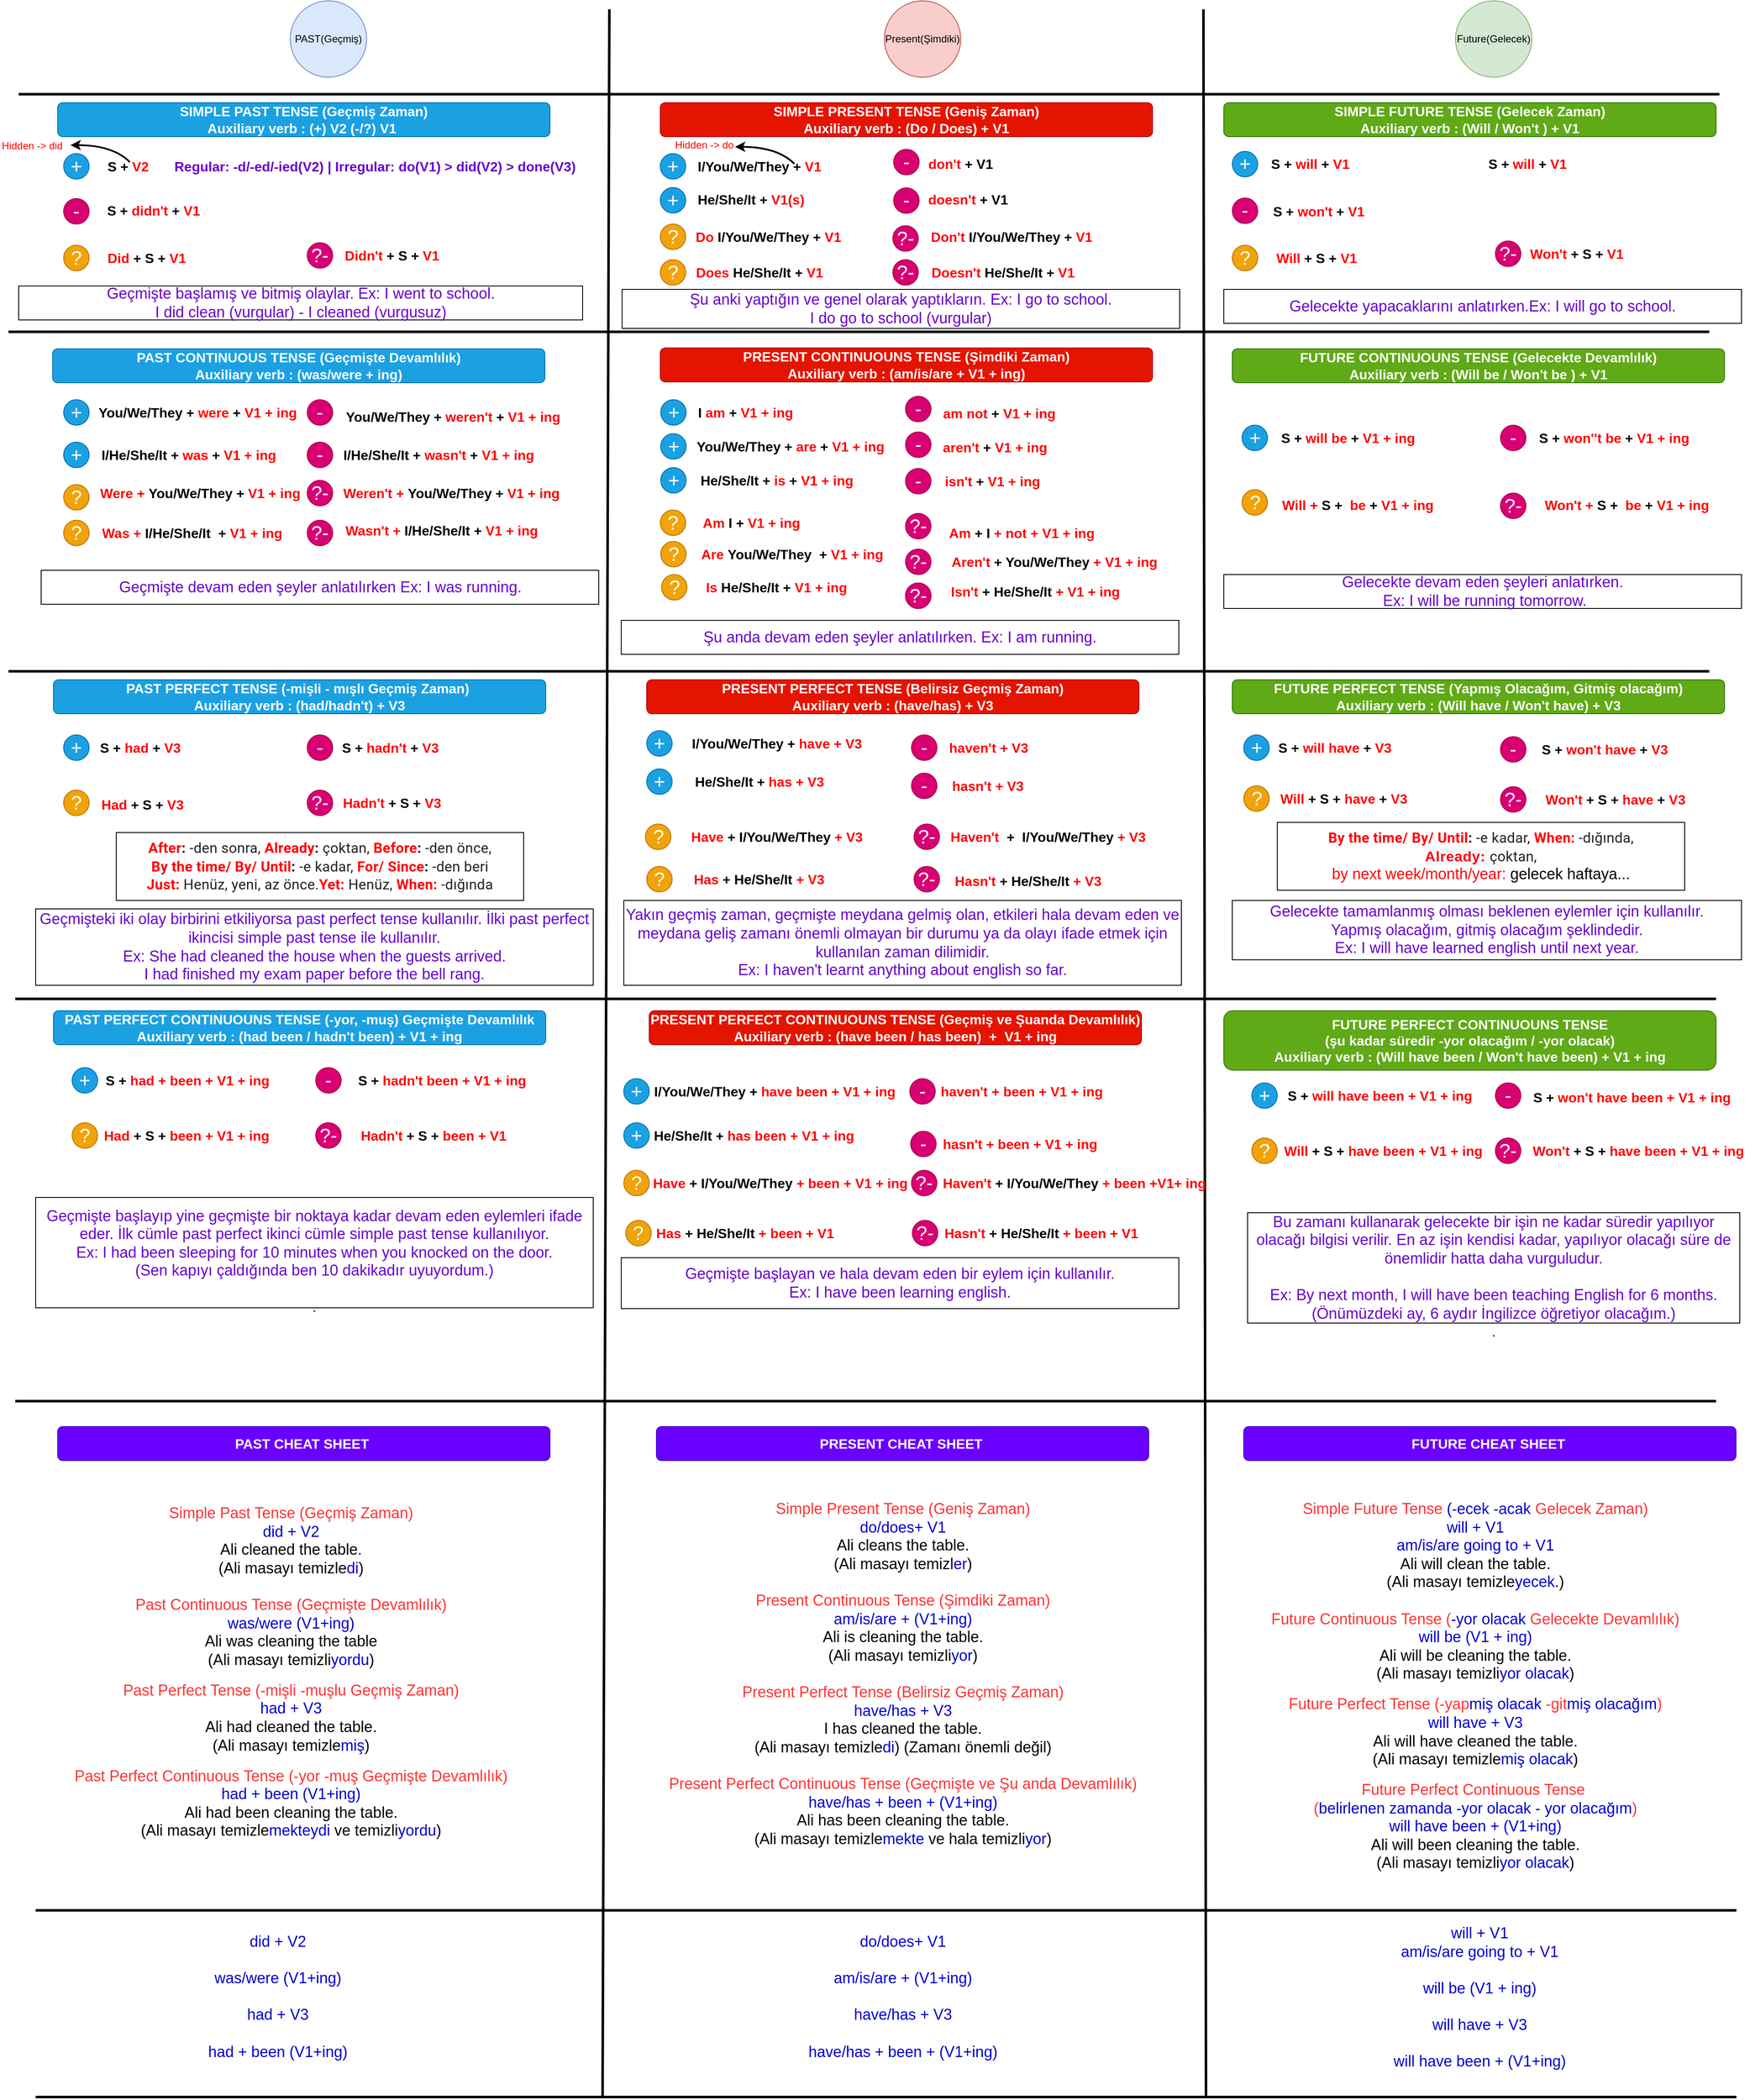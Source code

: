 <mxfile version="20.7.4" type="device"><diagram id="9_zuwtmWTYoGB0xHpqNg" name="Page-1"><mxGraphModel dx="1434" dy="844" grid="1" gridSize="10" guides="1" tooltips="1" connect="1" arrows="1" fold="1" page="1" pageScale="1" pageWidth="2100" pageHeight="2000" math="0" shadow="0"><root><mxCell id="0"/><mxCell id="1" parent="0"/><mxCell id="HPzYbfnaLK_v9uaX8DSs-1" value="PAST(Geçmiş)" style="ellipse;whiteSpace=wrap;html=1;aspect=fixed;fillColor=#dae8fc;strokeColor=#6c8ebf;" parent="1" vertex="1"><mxGeometry x="380" y="10" width="90" height="90" as="geometry"/></mxCell><mxCell id="HPzYbfnaLK_v9uaX8DSs-3" value="Present(Şimdiki)" style="ellipse;whiteSpace=wrap;html=1;aspect=fixed;fillColor=#f8cecc;strokeColor=#b85450;" parent="1" vertex="1"><mxGeometry x="1080" y="10" width="90" height="90" as="geometry"/></mxCell><mxCell id="HPzYbfnaLK_v9uaX8DSs-4" value="Future(Gelecek)" style="ellipse;whiteSpace=wrap;html=1;aspect=fixed;fillColor=#d5e8d4;strokeColor=#82b366;" parent="1" vertex="1"><mxGeometry x="1753" y="10" width="90" height="90" as="geometry"/></mxCell><mxCell id="HPzYbfnaLK_v9uaX8DSs-6" value="" style="endArrow=none;html=1;strokeWidth=3;" parent="1" edge="1"><mxGeometry width="50" height="50" relative="1" as="geometry"><mxPoint x="748" y="2480" as="sourcePoint"/><mxPoint x="756" y="20" as="targetPoint"/></mxGeometry></mxCell><mxCell id="HPzYbfnaLK_v9uaX8DSs-7" value="" style="endArrow=none;html=1;strokeWidth=3;" parent="1" edge="1"><mxGeometry width="50" height="50" relative="1" as="geometry"><mxPoint x="1459" y="2480" as="sourcePoint"/><mxPoint x="1456" y="20" as="targetPoint"/></mxGeometry></mxCell><mxCell id="HPzYbfnaLK_v9uaX8DSs-9" value="" style="endArrow=none;html=1;strokeWidth=3;" parent="1" edge="1"><mxGeometry width="50" height="50" relative="1" as="geometry"><mxPoint x="60" y="120" as="sourcePoint"/><mxPoint x="2064" y="120" as="targetPoint"/></mxGeometry></mxCell><mxCell id="HPzYbfnaLK_v9uaX8DSs-10" value="&lt;font&gt;&lt;b style=&quot;font-size: 16px&quot;&gt;SIMPLE PRESENT TENSE (Geniş Zaman)&lt;/b&gt;&lt;br&gt;&lt;span style=&quot;font-size: 16px&quot;&gt;&lt;b&gt;Auxiliary verb :&amp;nbsp;&lt;/b&gt;&lt;/span&gt;&lt;b style=&quot;font-size: 16px&quot;&gt;(Do / Does) + V1&lt;/b&gt;&lt;/font&gt;" style="rounded=1;whiteSpace=wrap;html=1;fillColor=#e51400;strokeColor=#B20000;fontColor=#ffffff;" parent="1" vertex="1"><mxGeometry x="816" y="130" width="580" height="40" as="geometry"/></mxCell><mxCell id="HPzYbfnaLK_v9uaX8DSs-11" value="+" style="ellipse;whiteSpace=wrap;html=1;aspect=fixed;fillColor=#1ba1e2;strokeColor=#006EAF;fontColor=#ffffff;fontSize=23;fontStyle=0" parent="1" vertex="1"><mxGeometry x="816" y="190" width="30" height="30" as="geometry"/></mxCell><mxCell id="HPzYbfnaLK_v9uaX8DSs-12" value="-" style="ellipse;whiteSpace=wrap;html=1;aspect=fixed;fillColor=#d80073;strokeColor=#A50040;fontColor=#ffffff;fontSize=23;fontStyle=0;labelBackgroundColor=none;direction=south;" parent="1" vertex="1"><mxGeometry x="1091" y="230.37" width="30" height="30" as="geometry"/></mxCell><mxCell id="HPzYbfnaLK_v9uaX8DSs-13" value="?" style="ellipse;whiteSpace=wrap;html=1;aspect=fixed;fillColor=#f0a30a;strokeColor=#BD7000;fontSize=23;fontStyle=0;fontColor=#FFFFFF;" parent="1" vertex="1"><mxGeometry x="816" y="315" width="30" height="30" as="geometry"/></mxCell><mxCell id="HPzYbfnaLK_v9uaX8DSs-15" value="I/You/We/They + &lt;font color=&quot;#ff0000&quot; style=&quot;font-size: 16px;&quot;&gt;V1&lt;/font&gt;" style="text;html=1;strokeColor=none;fillColor=none;align=center;verticalAlign=middle;whiteSpace=wrap;rounded=0;labelBackgroundColor=none;fontSize=16;fontStyle=1" parent="1" vertex="1"><mxGeometry x="845.5" y="195" width="174" height="20" as="geometry"/></mxCell><mxCell id="HPzYbfnaLK_v9uaX8DSs-18" value="He/She/It + &lt;font color=&quot;#ff0000&quot; style=&quot;font-size: 16px;&quot;&gt;V1(s)&lt;/font&gt;" style="text;html=1;strokeColor=none;fillColor=none;align=center;verticalAlign=middle;whiteSpace=wrap;rounded=0;labelBackgroundColor=none;fontSize=16;fontStyle=1" parent="1" vertex="1"><mxGeometry x="850" y="234.37" width="146" height="20" as="geometry"/></mxCell><mxCell id="HPzYbfnaLK_v9uaX8DSs-21" value="&lt;font color=&quot;#ff0000&quot; style=&quot;font-size: 16px;&quot;&gt;Does &lt;/font&gt;He/She/It + &lt;font color=&quot;#ff0000&quot; style=&quot;font-size: 16px;&quot;&gt;V1&lt;/font&gt;" style="text;html=1;strokeColor=none;fillColor=none;align=center;verticalAlign=middle;whiteSpace=wrap;rounded=0;labelBackgroundColor=none;fontSize=16;fontStyle=1" parent="1" vertex="1"><mxGeometry x="855.5" y="320" width="154" height="20" as="geometry"/></mxCell><mxCell id="HPzYbfnaLK_v9uaX8DSs-23" value="?" style="ellipse;whiteSpace=wrap;html=1;aspect=fixed;fillColor=#f0a30a;strokeColor=#BD7000;fontSize=23;fontStyle=0;fontColor=#FFFFFF;" parent="1" vertex="1"><mxGeometry x="816" y="273" width="30" height="30" as="geometry"/></mxCell><mxCell id="HPzYbfnaLK_v9uaX8DSs-24" value="&lt;font color=&quot;#ff0000&quot; style=&quot;font-size: 16px;&quot;&gt;Do &lt;/font&gt;I/You/We/They + &lt;font color=&quot;#ff0000&quot; style=&quot;font-size: 16px;&quot;&gt;V1&lt;/font&gt;" style="text;html=1;strokeColor=none;fillColor=none;align=center;verticalAlign=middle;whiteSpace=wrap;rounded=0;labelBackgroundColor=none;fontSize=16;fontStyle=1" parent="1" vertex="1"><mxGeometry x="855.5" y="278" width="174.5" height="20" as="geometry"/></mxCell><mxCell id="HPzYbfnaLK_v9uaX8DSs-26" value="&lt;font color=&quot;#ff0000&quot; style=&quot;font-size: 16px;&quot;&gt;don't &lt;/font&gt;+ V1" style="text;html=1;strokeColor=none;fillColor=none;align=center;verticalAlign=middle;whiteSpace=wrap;rounded=0;labelBackgroundColor=none;fontSize=16;fontStyle=1" parent="1" vertex="1"><mxGeometry x="1130" y="192.42" width="80" height="20" as="geometry"/></mxCell><mxCell id="HPzYbfnaLK_v9uaX8DSs-31" value="-" style="ellipse;whiteSpace=wrap;html=1;aspect=fixed;fillColor=#d80073;strokeColor=#A50040;fontColor=#ffffff;fontSize=23;fontStyle=0;labelBackgroundColor=none;" parent="1" vertex="1"><mxGeometry x="1091" y="185" width="30" height="30" as="geometry"/></mxCell><mxCell id="HPzYbfnaLK_v9uaX8DSs-32" value="+" style="ellipse;whiteSpace=wrap;html=1;aspect=fixed;fillColor=#1ba1e2;strokeColor=#006EAF;fontColor=#ffffff;fontSize=23;fontStyle=0" parent="1" vertex="1"><mxGeometry x="816" y="230" width="30" height="30" as="geometry"/></mxCell><mxCell id="HPzYbfnaLK_v9uaX8DSs-33" value="&amp;nbsp;&lt;font color=&quot;#ff0000&quot; style=&quot;font-size: 16px;&quot;&gt;doesn't&lt;/font&gt; + V1" style="text;html=1;strokeColor=none;fillColor=none;align=center;verticalAlign=middle;whiteSpace=wrap;rounded=0;labelBackgroundColor=none;fontSize=16;fontStyle=1" parent="1" vertex="1"><mxGeometry x="1120" y="234.37" width="113" height="20" as="geometry"/></mxCell><mxCell id="HPzYbfnaLK_v9uaX8DSs-36" value="Hidden -&amp;gt; do" style="text;html=1;strokeColor=none;fillColor=none;align=center;verticalAlign=middle;whiteSpace=wrap;rounded=0;labelBackgroundColor=none;fontSize=12;fontColor=#FF0000;" parent="1" vertex="1"><mxGeometry x="830" y="170" width="76" height="20" as="geometry"/></mxCell><mxCell id="HPzYbfnaLK_v9uaX8DSs-38" value="" style="curved=1;endArrow=classic;html=1;fontSize=2;fontColor=#000000;strokeWidth=2;spacing=2;" parent="1" edge="1"><mxGeometry width="50" height="50" relative="1" as="geometry"><mxPoint x="974" y="202" as="sourcePoint"/><mxPoint x="904" y="182" as="targetPoint"/><Array as="points"><mxPoint x="954" y="182"/></Array></mxGeometry></mxCell><mxCell id="HPzYbfnaLK_v9uaX8DSs-39" value="&lt;font color=&quot;#ff0000&quot; style=&quot;font-size: 16px;&quot;&gt;Don't&amp;nbsp;&lt;/font&gt;I/You/We/They + &lt;font color=&quot;#ff0000&quot; style=&quot;font-size: 16px;&quot;&gt;V1&lt;/font&gt;" style="text;html=1;strokeColor=none;fillColor=none;align=center;verticalAlign=middle;whiteSpace=wrap;rounded=0;labelBackgroundColor=none;fontSize=16;fontStyle=1" parent="1" vertex="1"><mxGeometry x="1130" y="278" width="200" height="20" as="geometry"/></mxCell><mxCell id="HPzYbfnaLK_v9uaX8DSs-40" value="?-" style="ellipse;whiteSpace=wrap;html=1;aspect=fixed;fillColor=#d80073;strokeColor=#A50040;fontColor=#ffffff;fontSize=23;fontStyle=0;labelBackgroundColor=none;direction=south;" parent="1" vertex="1"><mxGeometry x="1090" y="275" width="30" height="30" as="geometry"/></mxCell><mxCell id="HPzYbfnaLK_v9uaX8DSs-42" value="?-" style="ellipse;whiteSpace=wrap;html=1;aspect=fixed;fillColor=#d80073;strokeColor=#A50040;fontColor=#ffffff;fontSize=23;fontStyle=0;labelBackgroundColor=none;direction=south;" parent="1" vertex="1"><mxGeometry x="1090" y="315" width="30" height="30" as="geometry"/></mxCell><mxCell id="HPzYbfnaLK_v9uaX8DSs-44" value="&lt;font color=&quot;#ff0000&quot; style=&quot;font-size: 16px;&quot;&gt;Doesn't&amp;nbsp;&lt;/font&gt;He/She/It + &lt;font color=&quot;#ff0000&quot; style=&quot;font-size: 16px;&quot;&gt;V1&lt;/font&gt;" style="text;html=1;strokeColor=none;fillColor=none;align=center;verticalAlign=middle;whiteSpace=wrap;rounded=0;labelBackgroundColor=none;fontSize=16;fontStyle=1" parent="1" vertex="1"><mxGeometry x="1130" y="320" width="180" height="20" as="geometry"/></mxCell><mxCell id="HPzYbfnaLK_v9uaX8DSs-53" value="&lt;font&gt;&lt;b style=&quot;font-size: 16px&quot;&gt;SIMPLE PAST TENSE (Geçmiş Zaman)&lt;/b&gt;&lt;br&gt;&lt;span style=&quot;font-size: 16px&quot;&gt;&lt;b&gt;Auxiliary verb : (+) V2 (-/?) V1&amp;nbsp;&lt;/b&gt;&lt;/span&gt;&lt;/font&gt;" style="rounded=1;whiteSpace=wrap;html=1;fillColor=#1ba1e2;strokeColor=#006EAF;fontColor=#ffffff;" parent="1" vertex="1"><mxGeometry x="106" y="130" width="580" height="40" as="geometry"/></mxCell><mxCell id="HPzYbfnaLK_v9uaX8DSs-55" value="S + &lt;font color=&quot;#ff0000&quot; style=&quot;font-size: 16px;&quot;&gt;V2&lt;/font&gt;" style="text;html=1;strokeColor=none;fillColor=none;align=center;verticalAlign=middle;whiteSpace=wrap;rounded=0;labelBackgroundColor=none;fontSize=16;fontStyle=1" parent="1" vertex="1"><mxGeometry x="156" y="195" width="66" height="20" as="geometry"/></mxCell><mxCell id="HPzYbfnaLK_v9uaX8DSs-57" value="+" style="ellipse;whiteSpace=wrap;html=1;aspect=fixed;fillColor=#1ba1e2;strokeColor=#006EAF;fontColor=#ffffff;fontSize=23;fontStyle=0" parent="1" vertex="1"><mxGeometry x="113" y="190" width="30" height="30" as="geometry"/></mxCell><mxCell id="HPzYbfnaLK_v9uaX8DSs-58" value="?" style="ellipse;whiteSpace=wrap;html=1;aspect=fixed;fillColor=#f0a30a;strokeColor=#BD7000;fontSize=23;fontStyle=0;fontColor=#FFFFFF;" parent="1" vertex="1"><mxGeometry x="113" y="298" width="30" height="30" as="geometry"/></mxCell><mxCell id="HPzYbfnaLK_v9uaX8DSs-60" value="-" style="ellipse;whiteSpace=wrap;html=1;aspect=fixed;fillColor=#d80073;strokeColor=#A50040;fontColor=#ffffff;fontSize=23;fontStyle=0;labelBackgroundColor=none;" parent="1" vertex="1"><mxGeometry x="113" y="243" width="30" height="30" as="geometry"/></mxCell><mxCell id="HPzYbfnaLK_v9uaX8DSs-62" value="S + &lt;font color=&quot;#ff0000&quot; style=&quot;font-size: 16px;&quot;&gt;didn't &lt;/font&gt;+ &lt;font color=&quot;#ff0000&quot; style=&quot;font-size: 16px;&quot;&gt;V1&lt;/font&gt;" style="text;html=1;strokeColor=none;fillColor=none;align=center;verticalAlign=middle;whiteSpace=wrap;rounded=0;labelBackgroundColor=none;fontSize=16;fontStyle=1" parent="1" vertex="1"><mxGeometry x="156" y="247.42" width="126" height="20" as="geometry"/></mxCell><mxCell id="HPzYbfnaLK_v9uaX8DSs-63" value="&lt;font color=&quot;#ff0000&quot; style=&quot;font-size: 16px;&quot;&gt;Did &lt;/font&gt;+ S + &lt;font color=&quot;#ff0000&quot; style=&quot;font-size: 16px;&quot;&gt;V1&lt;/font&gt;" style="text;html=1;strokeColor=none;fillColor=none;align=center;verticalAlign=middle;whiteSpace=wrap;rounded=0;labelBackgroundColor=none;fontSize=16;fontStyle=1" parent="1" vertex="1"><mxGeometry x="156" y="303" width="110" height="20" as="geometry"/></mxCell><mxCell id="HPzYbfnaLK_v9uaX8DSs-64" value="?-" style="ellipse;whiteSpace=wrap;html=1;aspect=fixed;fillColor=#d80073;strokeColor=#A50040;fontColor=#ffffff;fontSize=23;fontStyle=0;labelBackgroundColor=none;" parent="1" vertex="1"><mxGeometry x="400" y="295" width="30" height="30" as="geometry"/></mxCell><mxCell id="HPzYbfnaLK_v9uaX8DSs-65" value="&lt;font color=&quot;#ff0000&quot; style=&quot;font-size: 16px;&quot;&gt;Didn't &lt;/font&gt;+ S + &lt;font color=&quot;#ff0000&quot; style=&quot;font-size: 16px;&quot;&gt;V1&lt;/font&gt;" style="text;html=1;strokeColor=none;fillColor=none;align=center;verticalAlign=middle;whiteSpace=wrap;rounded=0;labelBackgroundColor=none;fontSize=16;fontStyle=1" parent="1" vertex="1"><mxGeometry x="440" y="300" width="120" height="20" as="geometry"/></mxCell><mxCell id="HPzYbfnaLK_v9uaX8DSs-67" value="&lt;font style=&quot;font-size: 16px&quot;&gt;&lt;font color=&quot;#6600cc&quot; style=&quot;font-size: 16px&quot;&gt;Regular: -d/-ed/-ied&lt;/font&gt;&lt;span style=&quot;color: rgb(102 , 0 , 204)&quot;&gt;(V2)&lt;/span&gt;&lt;font color=&quot;#6600cc&quot; style=&quot;font-size: 16px&quot;&gt;&amp;nbsp;|&amp;nbsp;&lt;/font&gt;&lt;span style=&quot;color: rgb(102 , 0 , 204) ; font-size: 16px&quot;&gt;Irregular: do(V1) &amp;gt; did(V2) &amp;gt; done(V3)&lt;/span&gt;&lt;/font&gt;" style="text;html=1;strokeColor=none;fillColor=none;align=center;verticalAlign=middle;whiteSpace=wrap;rounded=0;labelBackgroundColor=none;fontSize=16;fontStyle=1" parent="1" vertex="1"><mxGeometry x="234.5" y="195" width="490" height="20" as="geometry"/></mxCell><mxCell id="HPzYbfnaLK_v9uaX8DSs-68" value="&lt;font&gt;&lt;b style=&quot;font-size: 16px&quot;&gt;SIMPLE FUTURE TENSE (Gelecek Zaman)&lt;/b&gt;&lt;br&gt;&lt;span style=&quot;font-size: 16px&quot;&gt;&lt;b&gt;Auxiliary verb :&amp;nbsp;&lt;/b&gt;&lt;/span&gt;&lt;b style=&quot;font-size: 16px&quot;&gt;(Will / Won't ) + V1&lt;/b&gt;&lt;/font&gt;" style="rounded=1;whiteSpace=wrap;html=1;fillColor=#60a917;strokeColor=#2D7600;fontColor=#ffffff;" parent="1" vertex="1"><mxGeometry x="1480" y="130" width="580" height="40" as="geometry"/></mxCell><mxCell id="HPzYbfnaLK_v9uaX8DSs-70" value="+" style="ellipse;whiteSpace=wrap;html=1;aspect=fixed;fillColor=#1ba1e2;strokeColor=#006EAF;fontColor=#ffffff;fontSize=23;fontStyle=0" parent="1" vertex="1"><mxGeometry x="1490" y="187.42" width="30" height="30" as="geometry"/></mxCell><mxCell id="HPzYbfnaLK_v9uaX8DSs-71" value="&lt;b&gt;S + &lt;font color=&quot;#ff0000&quot;&gt;will &lt;/font&gt;+ &lt;font color=&quot;#ff0000&quot; style=&quot;font-size: 16px&quot;&gt;V1&lt;/font&gt;&lt;/b&gt;" style="text;html=1;strokeColor=none;fillColor=none;align=center;verticalAlign=middle;whiteSpace=wrap;rounded=0;labelBackgroundColor=none;fontSize=16;fontStyle=0" parent="1" vertex="1"><mxGeometry x="1511.5" y="192.42" width="140" height="20" as="geometry"/></mxCell><mxCell id="HPzYbfnaLK_v9uaX8DSs-72" value="-" style="ellipse;whiteSpace=wrap;html=1;aspect=fixed;fillColor=#d80073;strokeColor=#A50040;fontColor=#ffffff;fontSize=23;fontStyle=0;labelBackgroundColor=none;" parent="1" vertex="1"><mxGeometry x="1490" y="242.42" width="30" height="30" as="geometry"/></mxCell><mxCell id="HPzYbfnaLK_v9uaX8DSs-73" value="?" style="ellipse;whiteSpace=wrap;html=1;aspect=fixed;fillColor=#f0a30a;strokeColor=#BD7000;fontSize=23;fontStyle=0;fontColor=#FFFFFF;" parent="1" vertex="1"><mxGeometry x="1490" y="298" width="30" height="30" as="geometry"/></mxCell><mxCell id="HPzYbfnaLK_v9uaX8DSs-74" value="?-" style="ellipse;whiteSpace=wrap;html=1;aspect=fixed;fillColor=#d80073;strokeColor=#A50040;fontColor=#ffffff;fontSize=23;fontStyle=0;labelBackgroundColor=none;" parent="1" vertex="1"><mxGeometry x="1800" y="293" width="30" height="30" as="geometry"/></mxCell><mxCell id="HPzYbfnaLK_v9uaX8DSs-75" value="&lt;b&gt;S + &lt;font color=&quot;#ff0000&quot;&gt;won't &lt;/font&gt;+ &lt;font color=&quot;#ff0000&quot; style=&quot;font-size: 16px&quot;&gt;V1&lt;/font&gt;&lt;/b&gt;" style="text;html=1;strokeColor=none;fillColor=none;align=center;verticalAlign=middle;whiteSpace=wrap;rounded=0;labelBackgroundColor=none;fontSize=16;fontStyle=0" parent="1" vertex="1"><mxGeometry x="1531.5" y="248" width="120" height="20" as="geometry"/></mxCell><mxCell id="HPzYbfnaLK_v9uaX8DSs-77" value="&lt;b&gt;&lt;font color=&quot;#ff0000&quot;&gt;Won't &lt;/font&gt;+ S + &lt;font color=&quot;#ff0000&quot; style=&quot;font-size: 16px&quot;&gt;V1&lt;/font&gt;&lt;/b&gt;" style="text;html=1;strokeColor=none;fillColor=none;align=center;verticalAlign=middle;whiteSpace=wrap;rounded=0;labelBackgroundColor=none;fontSize=16;fontStyle=0" parent="1" vertex="1"><mxGeometry x="1836" y="298" width="120" height="20" as="geometry"/></mxCell><mxCell id="HPzYbfnaLK_v9uaX8DSs-78" value="&lt;b&gt;&lt;font color=&quot;#ff0000&quot;&gt;Will &lt;/font&gt;+ S + &lt;font color=&quot;#ff0000&quot; style=&quot;font-size: 16px&quot;&gt;V1&lt;/font&gt;&lt;/b&gt;" style="text;html=1;strokeColor=none;fillColor=none;align=center;verticalAlign=middle;whiteSpace=wrap;rounded=0;labelBackgroundColor=none;fontSize=16;fontStyle=0" parent="1" vertex="1"><mxGeometry x="1520" y="303" width="138.5" height="20" as="geometry"/></mxCell><mxCell id="HPzYbfnaLK_v9uaX8DSs-82" value="&lt;font style=&quot;font-size: 18px&quot;&gt;&lt;br style=&quot;font-size: 18px;&quot;&gt;Geçmişte başlamış ve bitmiş olaylar. Ex: I went to school.&lt;br&gt;I did clean (vurgular) - I cleaned (vurgusuz)&lt;br style=&quot;font-size: 18px;&quot;&gt;&lt;br style=&quot;font-size: 18px;&quot;&gt;&lt;/font&gt;" style="text;html=1;fillColor=none;align=center;verticalAlign=middle;whiteSpace=wrap;rounded=0;labelBackgroundColor=none;fontSize=18;fontColor=#6600CC;strokeColor=#000000;" parent="1" vertex="1"><mxGeometry x="60" y="346" width="664.5" height="40" as="geometry"/></mxCell><mxCell id="HPzYbfnaLK_v9uaX8DSs-86" value="&lt;font style=&quot;font-size: 18px&quot;&gt;&lt;br style=&quot;font-size: 18px&quot;&gt;Şu anki yaptığın ve genel olarak yaptıkların. Ex: I go to school.&lt;br&gt;I do go to school (vurgular)&lt;br style=&quot;font-size: 18px&quot;&gt;&lt;br style=&quot;font-size: 18px&quot;&gt;&lt;/font&gt;" style="text;html=1;fillColor=none;align=center;verticalAlign=middle;whiteSpace=wrap;rounded=0;labelBackgroundColor=none;fontSize=18;fontColor=#6600CC;strokeColor=#000000;" parent="1" vertex="1"><mxGeometry x="771" y="350" width="657" height="46" as="geometry"/></mxCell><mxCell id="HPzYbfnaLK_v9uaX8DSs-87" value="&lt;font style=&quot;font-size: 18px&quot;&gt;&lt;br style=&quot;font-size: 18px&quot;&gt;Gelecekte yapacaklarını anlatırken.Ex: I will go to school.&lt;br style=&quot;font-size: 18px&quot;&gt;&lt;br style=&quot;font-size: 18px&quot;&gt;&lt;/font&gt;" style="text;html=1;fillColor=none;align=center;verticalAlign=middle;whiteSpace=wrap;rounded=0;labelBackgroundColor=none;fontSize=18;fontColor=#6600CC;strokeColor=#000000;" parent="1" vertex="1"><mxGeometry x="1480" y="350" width="610" height="40" as="geometry"/></mxCell><mxCell id="HPzYbfnaLK_v9uaX8DSs-88" value="" style="endArrow=none;html=1;strokeWidth=3;" parent="1" edge="1"><mxGeometry width="50" height="50" relative="1" as="geometry"><mxPoint x="48" y="400" as="sourcePoint"/><mxPoint x="2052" y="400" as="targetPoint"/></mxGeometry></mxCell><mxCell id="HPzYbfnaLK_v9uaX8DSs-104" value="&lt;span style=&quot;font-size: 16px&quot;&gt;&lt;b&gt;PRESENT CONTINUOUNS TENSE (Şimdiki Zaman)&lt;br&gt;Auxiliary verb : (am/is/are + V1 + ing)&lt;br&gt;&lt;/b&gt;&lt;/span&gt;" style="rounded=1;whiteSpace=wrap;html=1;fillColor=#e51400;strokeColor=#B20000;fontColor=#ffffff;" parent="1" vertex="1"><mxGeometry x="816" y="419" width="580" height="40" as="geometry"/></mxCell><mxCell id="mMwDP4jNkDejx20SlNgO-1" value="+" style="ellipse;whiteSpace=wrap;html=1;aspect=fixed;fillColor=#1ba1e2;strokeColor=#006EAF;fontColor=#ffffff;fontSize=23;fontStyle=0" parent="1" vertex="1"><mxGeometry x="816.5" y="480" width="30" height="30" as="geometry"/></mxCell><mxCell id="mMwDP4jNkDejx20SlNgO-2" value="I &lt;font color=&quot;#ff0000&quot;&gt;am &lt;/font&gt;+ &lt;font color=&quot;#ff0000&quot;&gt;V1 + ing&lt;/font&gt;" style="text;html=1;strokeColor=none;fillColor=none;align=center;verticalAlign=middle;whiteSpace=wrap;rounded=0;labelBackgroundColor=none;fontSize=16;fontStyle=1" parent="1" vertex="1"><mxGeometry x="850.5" y="485" width="130.5" height="20" as="geometry"/></mxCell><mxCell id="mMwDP4jNkDejx20SlNgO-7" value="+" style="ellipse;whiteSpace=wrap;html=1;aspect=fixed;fillColor=#1ba1e2;strokeColor=#006EAF;fontColor=#ffffff;fontSize=23;fontStyle=0" parent="1" vertex="1"><mxGeometry x="816.5" y="520" width="30" height="30" as="geometry"/></mxCell><mxCell id="mMwDP4jNkDejx20SlNgO-8" value="You/We/They + &lt;font color=&quot;#ff0000&quot;&gt;are &lt;/font&gt;+ &lt;font color=&quot;#ff0000&quot;&gt;V1 + ing&lt;/font&gt;" style="text;html=1;strokeColor=none;fillColor=none;align=center;verticalAlign=middle;whiteSpace=wrap;rounded=0;labelBackgroundColor=none;fontSize=16;fontStyle=1" parent="1" vertex="1"><mxGeometry x="846.5" y="525" width="244.5" height="20" as="geometry"/></mxCell><mxCell id="mMwDP4jNkDejx20SlNgO-9" value="+" style="ellipse;whiteSpace=wrap;html=1;aspect=fixed;fillColor=#1ba1e2;strokeColor=#006EAF;fontColor=#ffffff;fontSize=23;fontStyle=0" parent="1" vertex="1"><mxGeometry x="816.5" y="560" width="30" height="30" as="geometry"/></mxCell><mxCell id="mMwDP4jNkDejx20SlNgO-10" value="He/She/It + &lt;font color=&quot;#ff0000&quot;&gt;is&amp;nbsp;&lt;/font&gt;+ &lt;font color=&quot;#ff0000&quot;&gt;V1 + ing&lt;/font&gt;" style="text;html=1;strokeColor=none;fillColor=none;align=center;verticalAlign=middle;whiteSpace=wrap;rounded=0;labelBackgroundColor=none;fontSize=16;fontStyle=1" parent="1" vertex="1"><mxGeometry x="857" y="565" width="193" height="20" as="geometry"/></mxCell><mxCell id="mMwDP4jNkDejx20SlNgO-17" value="-" style="ellipse;whiteSpace=wrap;html=1;aspect=fixed;fillColor=#d80073;strokeColor=#A50040;fontColor=#ffffff;fontSize=23;fontStyle=0;labelBackgroundColor=none;" parent="1" vertex="1"><mxGeometry x="1105" y="476" width="30" height="30" as="geometry"/></mxCell><mxCell id="mMwDP4jNkDejx20SlNgO-18" value="&lt;font color=&quot;#ff0000&quot;&gt;am not&amp;nbsp;&lt;/font&gt;+ &lt;font color=&quot;#ff0000&quot;&gt;V1 + ing&lt;/font&gt;" style="text;html=1;strokeColor=none;fillColor=none;align=center;verticalAlign=middle;whiteSpace=wrap;rounded=0;labelBackgroundColor=none;fontSize=16;fontStyle=1" parent="1" vertex="1"><mxGeometry x="1145" y="486" width="141" height="20" as="geometry"/></mxCell><mxCell id="mMwDP4jNkDejx20SlNgO-19" value="-" style="ellipse;whiteSpace=wrap;html=1;aspect=fixed;fillColor=#d80073;strokeColor=#A50040;fontColor=#ffffff;fontSize=23;fontStyle=0;labelBackgroundColor=none;" parent="1" vertex="1"><mxGeometry x="1105" y="518" width="30" height="30" as="geometry"/></mxCell><mxCell id="mMwDP4jNkDejx20SlNgO-20" value="&lt;font color=&quot;#ff0000&quot;&gt;aren't&amp;nbsp;&lt;/font&gt;+ &lt;font color=&quot;#ff0000&quot;&gt;V1 + ing&lt;/font&gt;" style="text;html=1;strokeColor=none;fillColor=none;align=center;verticalAlign=middle;whiteSpace=wrap;rounded=0;labelBackgroundColor=none;fontSize=16;fontStyle=1" parent="1" vertex="1"><mxGeometry x="1135" y="526" width="151" height="20" as="geometry"/></mxCell><mxCell id="mMwDP4jNkDejx20SlNgO-21" value="-" style="ellipse;whiteSpace=wrap;html=1;aspect=fixed;fillColor=#d80073;strokeColor=#A50040;fontColor=#ffffff;fontSize=23;fontStyle=0;labelBackgroundColor=none;" parent="1" vertex="1"><mxGeometry x="1105" y="561" width="30" height="30" as="geometry"/></mxCell><mxCell id="mMwDP4jNkDejx20SlNgO-22" value="&lt;font color=&quot;#ff0000&quot;&gt;isn't&amp;nbsp;&lt;/font&gt;+ &lt;font color=&quot;#ff0000&quot;&gt;V1 + ing&lt;/font&gt;" style="text;html=1;strokeColor=none;fillColor=none;align=center;verticalAlign=middle;whiteSpace=wrap;rounded=0;labelBackgroundColor=none;fontSize=16;fontStyle=1" parent="1" vertex="1"><mxGeometry x="1142" y="566" width="131" height="20" as="geometry"/></mxCell><mxCell id="mMwDP4jNkDejx20SlNgO-29" value="&lt;font style=&quot;font-size: 18px&quot;&gt;&lt;br&gt;Şu anda devam eden şeyler anlatılırken. Ex: I am running.&lt;br style=&quot;font-size: 18px&quot;&gt;&lt;br style=&quot;font-size: 18px&quot;&gt;&lt;/font&gt;" style="text;html=1;fillColor=none;align=center;verticalAlign=middle;whiteSpace=wrap;rounded=0;labelBackgroundColor=none;fontSize=18;fontColor=#6600CC;strokeColor=#000000;" parent="1" vertex="1"><mxGeometry x="770" y="740" width="657" height="40" as="geometry"/></mxCell><mxCell id="mMwDP4jNkDejx20SlNgO-30" value="?" style="ellipse;whiteSpace=wrap;html=1;aspect=fixed;fillColor=#f0a30a;strokeColor=#BD7000;fontSize=23;fontStyle=0;fontColor=#FFFFFF;" parent="1" vertex="1"><mxGeometry x="816" y="610" width="30" height="30" as="geometry"/></mxCell><mxCell id="mMwDP4jNkDejx20SlNgO-31" value="&lt;font color=&quot;#ff0000&quot; style=&quot;font-size: 16px&quot;&gt;Am&amp;nbsp;&lt;/font&gt;I +&amp;nbsp;&lt;span style=&quot;color: rgb(255 , 0 , 0)&quot;&gt;V1 + ing&lt;/span&gt;" style="text;html=1;strokeColor=none;fillColor=none;align=center;verticalAlign=middle;whiteSpace=wrap;rounded=0;labelBackgroundColor=none;fontSize=16;fontStyle=1" parent="1" vertex="1"><mxGeometry x="855.5" y="615" width="134.5" height="20" as="geometry"/></mxCell><mxCell id="mMwDP4jNkDejx20SlNgO-32" value="&lt;span style=&quot;color: rgb(255 , 0 , 0)&quot;&gt;Are&amp;nbsp;&lt;/span&gt;You/We/They&amp;nbsp; +&amp;nbsp;&lt;span style=&quot;color: rgb(255 , 0 , 0)&quot;&gt;V1 + ing&lt;/span&gt;" style="text;html=1;strokeColor=none;fillColor=none;align=center;verticalAlign=middle;whiteSpace=wrap;rounded=0;labelBackgroundColor=none;fontSize=16;fontStyle=1" parent="1" vertex="1"><mxGeometry x="857" y="652" width="228.5" height="20" as="geometry"/></mxCell><mxCell id="mMwDP4jNkDejx20SlNgO-33" value="?" style="ellipse;whiteSpace=wrap;html=1;aspect=fixed;fillColor=#f0a30a;strokeColor=#BD7000;fontSize=23;fontStyle=0;fontColor=#FFFFFF;" parent="1" vertex="1"><mxGeometry x="816.5" y="647" width="30" height="30" as="geometry"/></mxCell><mxCell id="mMwDP4jNkDejx20SlNgO-34" value="?" style="ellipse;whiteSpace=wrap;html=1;aspect=fixed;fillColor=#f0a30a;strokeColor=#BD7000;fontSize=23;fontStyle=0;fontColor=#FFFFFF;" parent="1" vertex="1"><mxGeometry x="817.5" y="686" width="30" height="30" as="geometry"/></mxCell><mxCell id="mMwDP4jNkDejx20SlNgO-35" value="&lt;span style=&quot;color: rgb(255 , 0 , 0)&quot;&gt;Is&amp;nbsp;&lt;/span&gt;He/She/It +&amp;nbsp;&lt;span style=&quot;color: rgb(255 , 0 , 0)&quot;&gt;V1 + ing&lt;/span&gt;" style="text;html=1;strokeColor=none;fillColor=none;align=center;verticalAlign=middle;whiteSpace=wrap;rounded=0;labelBackgroundColor=none;fontSize=16;fontStyle=1" parent="1" vertex="1"><mxGeometry x="855" y="691" width="195.5" height="20" as="geometry"/></mxCell><mxCell id="mMwDP4jNkDejx20SlNgO-36" value="?-" style="ellipse;whiteSpace=wrap;html=1;aspect=fixed;fillColor=#d80073;strokeColor=#A50040;fontColor=#ffffff;fontSize=23;fontStyle=0;labelBackgroundColor=none;direction=south;" parent="1" vertex="1"><mxGeometry x="1105" y="614" width="30" height="30" as="geometry"/></mxCell><mxCell id="mMwDP4jNkDejx20SlNgO-37" value="&lt;font color=&quot;#ff0000&quot; style=&quot;font-size: 16px&quot;&gt;Am&amp;nbsp;&lt;/font&gt;+ I&amp;nbsp;&lt;font color=&quot;#ff0000&quot;&gt;+ not +&lt;/font&gt;&amp;nbsp;&lt;span style=&quot;color: rgb(255 , 0 , 0)&quot;&gt;V1 + ing&lt;/span&gt;" style="text;html=1;strokeColor=none;fillColor=none;align=center;verticalAlign=middle;whiteSpace=wrap;rounded=0;labelBackgroundColor=none;fontSize=16;fontStyle=1" parent="1" vertex="1"><mxGeometry x="1151" y="627" width="181.75" height="20" as="geometry"/></mxCell><mxCell id="mMwDP4jNkDejx20SlNgO-38" value="&lt;font color=&quot;#ff0000&quot; style=&quot;font-size: 16px&quot;&gt;Aren't&amp;nbsp;&lt;/font&gt;+ You/We/They&amp;nbsp;&lt;font color=&quot;#ff0000&quot;&gt;+&lt;/font&gt;&amp;nbsp;&lt;span style=&quot;color: rgb(255 , 0 , 0)&quot;&gt;V1 + ing&lt;/span&gt;" style="text;html=1;strokeColor=none;fillColor=none;align=center;verticalAlign=middle;whiteSpace=wrap;rounded=0;labelBackgroundColor=none;fontSize=16;fontStyle=1" parent="1" vertex="1"><mxGeometry x="1151" y="661" width="259" height="20" as="geometry"/></mxCell><mxCell id="mMwDP4jNkDejx20SlNgO-40" value="?-" style="ellipse;whiteSpace=wrap;html=1;aspect=fixed;fillColor=#d80073;strokeColor=#A50040;fontColor=#ffffff;fontSize=23;fontStyle=0;labelBackgroundColor=none;direction=south;" parent="1" vertex="1"><mxGeometry x="1105" y="656" width="30" height="30" as="geometry"/></mxCell><mxCell id="mMwDP4jNkDejx20SlNgO-41" value="&lt;font color=&quot;#ff0000&quot; style=&quot;font-size: 16px&quot;&gt;Isn't&amp;nbsp;&lt;/font&gt;+ He/She/It&amp;nbsp;&lt;font color=&quot;#ff0000&quot;&gt;+&lt;/font&gt;&amp;nbsp;&lt;span style=&quot;color: rgb(255 , 0 , 0)&quot;&gt;V1 + ing&lt;/span&gt;" style="text;html=1;strokeColor=none;fillColor=none;align=center;verticalAlign=middle;whiteSpace=wrap;rounded=0;labelBackgroundColor=none;fontSize=16;fontStyle=1" parent="1" vertex="1"><mxGeometry x="1151" y="696" width="214" height="20" as="geometry"/></mxCell><mxCell id="mMwDP4jNkDejx20SlNgO-42" value="?-" style="ellipse;whiteSpace=wrap;html=1;aspect=fixed;fillColor=#d80073;strokeColor=#A50040;fontColor=#ffffff;fontSize=23;fontStyle=0;labelBackgroundColor=none;direction=south;" parent="1" vertex="1"><mxGeometry x="1105" y="696" width="30" height="30" as="geometry"/></mxCell><mxCell id="mMwDP4jNkDejx20SlNgO-44" value="?-" style="ellipse;whiteSpace=wrap;html=1;aspect=fixed;fillColor=#d80073;strokeColor=#A50040;fontColor=#ffffff;fontSize=23;fontStyle=0;labelBackgroundColor=none;direction=south;" parent="1" vertex="1"><mxGeometry x="1105" y="696" width="30" height="30" as="geometry"/></mxCell><mxCell id="mMwDP4jNkDejx20SlNgO-51" value="&lt;font&gt;&lt;b style=&quot;font-size: 16px&quot;&gt;PAST CONTINUOUS TENSE (Geçmişte Devamlılık)&lt;/b&gt;&lt;br&gt;&lt;span style=&quot;font-size: 16px&quot;&gt;&lt;b&gt;Auxiliary verb : (was/were + ing)&lt;/b&gt;&lt;/span&gt;&lt;/font&gt;" style="rounded=1;whiteSpace=wrap;html=1;fillColor=#1ba1e2;strokeColor=#006EAF;fontColor=#ffffff;" parent="1" vertex="1"><mxGeometry x="100" y="420" width="580" height="40" as="geometry"/></mxCell><mxCell id="mMwDP4jNkDejx20SlNgO-54" value="" style="endArrow=none;html=1;strokeWidth=3;" parent="1" edge="1"><mxGeometry width="50" height="50" relative="1" as="geometry"><mxPoint x="48" y="800" as="sourcePoint"/><mxPoint x="2052" y="800" as="targetPoint"/></mxGeometry></mxCell><mxCell id="mMwDP4jNkDejx20SlNgO-55" value="+" style="ellipse;whiteSpace=wrap;html=1;aspect=fixed;fillColor=#1ba1e2;strokeColor=#006EAF;fontColor=#ffffff;fontSize=23;fontStyle=0" parent="1" vertex="1"><mxGeometry x="113" y="530" width="30" height="30" as="geometry"/></mxCell><mxCell id="mMwDP4jNkDejx20SlNgO-56" value="I/He/She/It +&amp;nbsp;&lt;font color=&quot;#ff0000&quot;&gt;was&amp;nbsp;&lt;/font&gt;+ &lt;font color=&quot;#ff0000&quot;&gt;V1 + ing&lt;/font&gt;" style="text;html=1;strokeColor=none;fillColor=none;align=center;verticalAlign=middle;whiteSpace=wrap;rounded=0;labelBackgroundColor=none;fontSize=16;fontStyle=1" parent="1" vertex="1"><mxGeometry x="152" y="535" width="217" height="20" as="geometry"/></mxCell><mxCell id="mMwDP4jNkDejx20SlNgO-57" value="+" style="ellipse;whiteSpace=wrap;html=1;aspect=fixed;fillColor=#1ba1e2;strokeColor=#006EAF;fontColor=#ffffff;fontSize=23;fontStyle=0" parent="1" vertex="1"><mxGeometry x="113" y="480" width="30" height="30" as="geometry"/></mxCell><mxCell id="mMwDP4jNkDejx20SlNgO-58" value="You/We/They +&amp;nbsp;&lt;font color=&quot;#ff0000&quot;&gt;were&amp;nbsp;&lt;/font&gt;+ &lt;font color=&quot;#ff0000&quot;&gt;V1 + ing&lt;/font&gt;" style="text;html=1;strokeColor=none;fillColor=none;align=center;verticalAlign=middle;whiteSpace=wrap;rounded=0;labelBackgroundColor=none;fontSize=16;fontStyle=1" parent="1" vertex="1"><mxGeometry x="152" y="485" width="238" height="20" as="geometry"/></mxCell><mxCell id="mMwDP4jNkDejx20SlNgO-61" value="-" style="ellipse;whiteSpace=wrap;html=1;aspect=fixed;fillColor=#d80073;strokeColor=#A50040;fontColor=#ffffff;fontSize=23;fontStyle=0;labelBackgroundColor=none;" parent="1" vertex="1"><mxGeometry x="400" y="480" width="30" height="30" as="geometry"/></mxCell><mxCell id="mMwDP4jNkDejx20SlNgO-62" value="You/We/They +&amp;nbsp;&lt;font color=&quot;#ff0000&quot;&gt;weren't&amp;nbsp;&lt;/font&gt;+ &lt;font color=&quot;#ff0000&quot;&gt;V1 + ing&lt;/font&gt;" style="text;html=1;strokeColor=none;fillColor=none;align=center;verticalAlign=middle;whiteSpace=wrap;rounded=0;labelBackgroundColor=none;fontSize=16;fontStyle=1" parent="1" vertex="1"><mxGeometry x="440" y="490" width="264" height="20" as="geometry"/></mxCell><mxCell id="mMwDP4jNkDejx20SlNgO-63" value="-" style="ellipse;whiteSpace=wrap;html=1;aspect=fixed;fillColor=#d80073;strokeColor=#A50040;fontColor=#ffffff;fontSize=23;fontStyle=0;labelBackgroundColor=none;" parent="1" vertex="1"><mxGeometry x="400" y="530" width="30" height="30" as="geometry"/></mxCell><mxCell id="mMwDP4jNkDejx20SlNgO-64" value="I/He/She/It&amp;nbsp;+&amp;nbsp;&lt;font color=&quot;#ff0000&quot;&gt;wasn't&amp;nbsp;&lt;/font&gt;+ &lt;font color=&quot;#ff0000&quot;&gt;V1 + ing&lt;/font&gt;" style="text;html=1;strokeColor=none;fillColor=none;align=center;verticalAlign=middle;whiteSpace=wrap;rounded=0;labelBackgroundColor=none;fontSize=16;fontStyle=1" parent="1" vertex="1"><mxGeometry x="430" y="535" width="250" height="20" as="geometry"/></mxCell><mxCell id="mMwDP4jNkDejx20SlNgO-65" value="?" style="ellipse;whiteSpace=wrap;html=1;aspect=fixed;fillColor=#f0a30a;strokeColor=#BD7000;fontSize=23;fontStyle=0;fontColor=#FFFFFF;" parent="1" vertex="1"><mxGeometry x="113" y="580" width="30" height="30" as="geometry"/></mxCell><mxCell id="mMwDP4jNkDejx20SlNgO-66" value="?" style="ellipse;whiteSpace=wrap;html=1;aspect=fixed;fillColor=#f0a30a;strokeColor=#BD7000;fontSize=23;fontStyle=0;fontColor=#FFFFFF;" parent="1" vertex="1"><mxGeometry x="113" y="622" width="30" height="30" as="geometry"/></mxCell><mxCell id="mMwDP4jNkDejx20SlNgO-67" value="&lt;span style=&quot;color: rgb(255 , 0 , 0)&quot;&gt;Were +&amp;nbsp;&lt;/span&gt;You/We/They + &lt;font color=&quot;#ff0000&quot;&gt;V1 + ing&lt;/font&gt;" style="text;html=1;strokeColor=none;fillColor=none;align=center;verticalAlign=middle;whiteSpace=wrap;rounded=0;labelBackgroundColor=none;fontSize=16;fontStyle=1" parent="1" vertex="1"><mxGeometry x="150" y="580" width="248" height="20" as="geometry"/></mxCell><mxCell id="mMwDP4jNkDejx20SlNgO-69" value="&lt;span style=&quot;color: rgb(255 , 0 , 0)&quot;&gt;Was +&amp;nbsp;&lt;/span&gt;I/He/She/It &lt;font color=&quot;#ff0000&quot;&gt;&amp;nbsp;&lt;/font&gt;+ &lt;font color=&quot;#ff0000&quot;&gt;V1 + ing&lt;/font&gt;" style="text;html=1;strokeColor=none;fillColor=none;align=center;verticalAlign=middle;whiteSpace=wrap;rounded=0;labelBackgroundColor=none;fontSize=16;fontStyle=1" parent="1" vertex="1"><mxGeometry x="156" y="627" width="217" height="20" as="geometry"/></mxCell><mxCell id="mMwDP4jNkDejx20SlNgO-71" value="?-" style="ellipse;whiteSpace=wrap;html=1;aspect=fixed;fillColor=#d80073;strokeColor=#A50040;fontColor=#ffffff;fontSize=23;fontStyle=0;labelBackgroundColor=none;direction=south;" parent="1" vertex="1"><mxGeometry x="400" y="575" width="30" height="30" as="geometry"/></mxCell><mxCell id="mMwDP4jNkDejx20SlNgO-72" value="&lt;span style=&quot;color: rgb(255 , 0 , 0)&quot;&gt;Weren't +&amp;nbsp;&lt;/span&gt;You/We/They + &lt;font color=&quot;#ff0000&quot;&gt;V1 + ing&lt;/font&gt;" style="text;html=1;strokeColor=none;fillColor=none;align=center;verticalAlign=middle;whiteSpace=wrap;rounded=0;labelBackgroundColor=none;fontSize=16;fontStyle=1" parent="1" vertex="1"><mxGeometry x="440" y="580" width="260" height="20" as="geometry"/></mxCell><mxCell id="mMwDP4jNkDejx20SlNgO-73" value="?-" style="ellipse;whiteSpace=wrap;html=1;aspect=fixed;fillColor=#d80073;strokeColor=#A50040;fontColor=#ffffff;fontSize=23;fontStyle=0;labelBackgroundColor=none;direction=south;" parent="1" vertex="1"><mxGeometry x="400" y="622" width="30" height="30" as="geometry"/></mxCell><mxCell id="mMwDP4jNkDejx20SlNgO-74" value="&lt;span style=&quot;color: rgb(255 , 0 , 0)&quot;&gt;Wasn't +&amp;nbsp;&lt;/span&gt;I/He/She/It + &lt;font color=&quot;#ff0000&quot;&gt;V1 + ing&lt;/font&gt;" style="text;html=1;strokeColor=none;fillColor=none;align=center;verticalAlign=middle;whiteSpace=wrap;rounded=0;labelBackgroundColor=none;fontSize=16;fontStyle=1" parent="1" vertex="1"><mxGeometry x="440" y="624" width="237" height="20" as="geometry"/></mxCell><mxCell id="mMwDP4jNkDejx20SlNgO-75" value="&lt;font style=&quot;font-size: 18px&quot;&gt;&lt;br&gt;Geçmişte devam eden şeyler anlatılırken Ex: I was running.&lt;br style=&quot;font-size: 18px&quot;&gt;&lt;br style=&quot;font-size: 18px&quot;&gt;&lt;/font&gt;" style="text;html=1;fillColor=none;align=center;verticalAlign=middle;whiteSpace=wrap;rounded=0;labelBackgroundColor=none;fontSize=18;fontColor=#6600CC;strokeColor=#000000;" parent="1" vertex="1"><mxGeometry x="86.5" y="681" width="657" height="40" as="geometry"/></mxCell><mxCell id="mMwDP4jNkDejx20SlNgO-76" value="&lt;font&gt;&lt;b style=&quot;font-size: 16px&quot;&gt;FUTURE CONTINUOUNS TENSE (Gelecekte Devamlılık)&lt;/b&gt;&lt;br&gt;&lt;span style=&quot;font-size: 16px&quot;&gt;&lt;b&gt;Auxiliary verb :&amp;nbsp;&lt;/b&gt;&lt;/span&gt;&lt;b style=&quot;font-size: 16px&quot;&gt;(Will be / Won't be ) + V1&lt;/b&gt;&lt;/font&gt;" style="rounded=1;whiteSpace=wrap;html=1;fillColor=#60a917;strokeColor=#2D7600;fontColor=#ffffff;" parent="1" vertex="1"><mxGeometry x="1490" y="420" width="580" height="40" as="geometry"/></mxCell><mxCell id="mMwDP4jNkDejx20SlNgO-83" value="+" style="ellipse;whiteSpace=wrap;html=1;aspect=fixed;fillColor=#1ba1e2;strokeColor=#006EAF;fontColor=#ffffff;fontSize=23;fontStyle=0" parent="1" vertex="1"><mxGeometry x="1501.5" y="510" width="30" height="30" as="geometry"/></mxCell><mxCell id="mMwDP4jNkDejx20SlNgO-84" value="S +&amp;nbsp;&lt;font color=&quot;#ff0000&quot;&gt;will be&amp;nbsp;&lt;/font&gt;+ &lt;font color=&quot;#ff0000&quot;&gt;V1 + ing&lt;/font&gt;" style="text;html=1;strokeColor=none;fillColor=none;align=center;verticalAlign=middle;whiteSpace=wrap;rounded=0;labelBackgroundColor=none;fontSize=16;fontStyle=1" parent="1" vertex="1"><mxGeometry x="1543" y="515" width="167" height="20" as="geometry"/></mxCell><mxCell id="mMwDP4jNkDejx20SlNgO-85" value="-" style="ellipse;whiteSpace=wrap;html=1;aspect=fixed;fillColor=#d80073;strokeColor=#A50040;fontColor=#ffffff;fontSize=23;fontStyle=0;labelBackgroundColor=none;" parent="1" vertex="1"><mxGeometry x="1806" y="510" width="30" height="30" as="geometry"/></mxCell><mxCell id="mMwDP4jNkDejx20SlNgO-87" value="S +&amp;nbsp;&lt;font color=&quot;#ff0000&quot;&gt;won''t be&amp;nbsp;&lt;/font&gt;+ &lt;font color=&quot;#ff0000&quot;&gt;V1 + ing&lt;/font&gt;" style="text;html=1;strokeColor=none;fillColor=none;align=center;verticalAlign=middle;whiteSpace=wrap;rounded=0;labelBackgroundColor=none;fontSize=16;fontStyle=1" parent="1" vertex="1"><mxGeometry x="1850" y="515" width="180" height="20" as="geometry"/></mxCell><mxCell id="mMwDP4jNkDejx20SlNgO-90" value="?" style="ellipse;whiteSpace=wrap;html=1;aspect=fixed;fillColor=#f0a30a;strokeColor=#BD7000;fontSize=23;fontStyle=0;fontColor=#FFFFFF;" parent="1" vertex="1"><mxGeometry x="1501.5" y="586" width="30" height="30" as="geometry"/></mxCell><mxCell id="mMwDP4jNkDejx20SlNgO-91" value="&lt;span style=&quot;color: rgb(255 , 0 , 0)&quot;&gt;Will +&amp;nbsp;&lt;/span&gt;S +&amp;nbsp;&lt;font color=&quot;#ff0000&quot;&gt;&amp;nbsp;be&amp;nbsp;&lt;/font&gt;+ &lt;font color=&quot;#ff0000&quot;&gt;V1 + ing&lt;/font&gt;" style="text;html=1;strokeColor=none;fillColor=none;align=center;verticalAlign=middle;whiteSpace=wrap;rounded=0;labelBackgroundColor=none;fontSize=16;fontStyle=1" parent="1" vertex="1"><mxGeometry x="1543" y="594" width="190" height="20" as="geometry"/></mxCell><mxCell id="mMwDP4jNkDejx20SlNgO-94" value="?-" style="ellipse;whiteSpace=wrap;html=1;aspect=fixed;fillColor=#d80073;strokeColor=#A50040;fontColor=#ffffff;fontSize=23;fontStyle=0;labelBackgroundColor=none;direction=south;" parent="1" vertex="1"><mxGeometry x="1806" y="590" width="30" height="30" as="geometry"/></mxCell><mxCell id="mMwDP4jNkDejx20SlNgO-96" value="&lt;span style=&quot;color: rgb(255 , 0 , 0)&quot;&gt;Won't +&amp;nbsp;&lt;/span&gt;S +&amp;nbsp;&lt;font color=&quot;#ff0000&quot;&gt;&amp;nbsp;be&amp;nbsp;&lt;/font&gt;+ &lt;font color=&quot;#ff0000&quot;&gt;V1 + ing&lt;/font&gt;" style="text;html=1;strokeColor=none;fillColor=none;align=center;verticalAlign=middle;whiteSpace=wrap;rounded=0;labelBackgroundColor=none;fontSize=16;fontStyle=1" parent="1" vertex="1"><mxGeometry x="1850" y="594" width="210" height="20" as="geometry"/></mxCell><mxCell id="mMwDP4jNkDejx20SlNgO-98" value="&lt;font style=&quot;font-size: 18px&quot;&gt;&lt;br style=&quot;font-size: 18px&quot;&gt;Gelecekte devam eden şeyleri anlatırken.&lt;br&gt;&amp;nbsp;Ex: I will be running tomorrow.&lt;br style=&quot;font-size: 18px&quot;&gt;&lt;br style=&quot;font-size: 18px&quot;&gt;&lt;/font&gt;" style="text;html=1;fillColor=none;align=center;verticalAlign=middle;whiteSpace=wrap;rounded=0;labelBackgroundColor=none;fontSize=18;fontColor=#6600CC;strokeColor=#000000;" parent="1" vertex="1"><mxGeometry x="1480" y="686" width="610" height="40" as="geometry"/></mxCell><mxCell id="mMwDP4jNkDejx20SlNgO-99" value="&lt;font&gt;&lt;span style=&quot;font-size: 16px&quot;&gt;&lt;b&gt;PRESENT PERFECT TENSE (Belirsiz Geçmiş Zaman)&lt;/b&gt;&lt;/span&gt;&lt;br&gt;&lt;span style=&quot;font-size: 16px&quot;&gt;&lt;b&gt;Auxiliary verb :&amp;nbsp;&lt;/b&gt;&lt;/span&gt;&lt;b style=&quot;font-size: 16px&quot;&gt;(have/has) + V3&lt;/b&gt;&lt;/font&gt;" style="rounded=1;whiteSpace=wrap;html=1;fillColor=#e51400;strokeColor=#B20000;fontColor=#ffffff;" parent="1" vertex="1"><mxGeometry x="800" y="810" width="580" height="40" as="geometry"/></mxCell><mxCell id="mMwDP4jNkDejx20SlNgO-100" value="+" style="ellipse;whiteSpace=wrap;html=1;aspect=fixed;fillColor=#1ba1e2;strokeColor=#006EAF;fontColor=#ffffff;fontSize=23;fontStyle=0" parent="1" vertex="1"><mxGeometry x="800" y="870" width="30" height="30" as="geometry"/></mxCell><mxCell id="mMwDP4jNkDejx20SlNgO-101" value="I/You/We/They + &lt;font color=&quot;#ff0000&quot;&gt;have + V3&lt;/font&gt;" style="text;html=1;strokeColor=none;fillColor=none;align=center;verticalAlign=middle;whiteSpace=wrap;rounded=0;labelBackgroundColor=none;fontSize=16;fontStyle=1" parent="1" vertex="1"><mxGeometry x="841.5" y="875" width="222.5" height="20" as="geometry"/></mxCell><mxCell id="mMwDP4jNkDejx20SlNgO-103" value="+" style="ellipse;whiteSpace=wrap;html=1;aspect=fixed;fillColor=#1ba1e2;strokeColor=#006EAF;fontColor=#ffffff;fontSize=23;fontStyle=0" parent="1" vertex="1"><mxGeometry x="800" y="915" width="30" height="30" as="geometry"/></mxCell><mxCell id="mMwDP4jNkDejx20SlNgO-104" value="He/She/It + &lt;font color=&quot;#ff0000&quot;&gt;has + V3&lt;/font&gt;" style="text;html=1;strokeColor=none;fillColor=none;align=center;verticalAlign=middle;whiteSpace=wrap;rounded=0;labelBackgroundColor=none;fontSize=16;fontStyle=1" parent="1" vertex="1"><mxGeometry x="851.5" y="920" width="162" height="20" as="geometry"/></mxCell><mxCell id="mMwDP4jNkDejx20SlNgO-105" value="-" style="ellipse;whiteSpace=wrap;html=1;aspect=fixed;fillColor=#d80073;strokeColor=#A50040;fontColor=#ffffff;fontSize=23;fontStyle=0;labelBackgroundColor=none;" parent="1" vertex="1"><mxGeometry x="1112" y="875" width="30" height="30" as="geometry"/></mxCell><mxCell id="mMwDP4jNkDejx20SlNgO-106" value="&lt;font color=&quot;#ff0000&quot;&gt;haven't + V3&lt;/font&gt;" style="text;html=1;strokeColor=none;fillColor=none;align=center;verticalAlign=middle;whiteSpace=wrap;rounded=0;labelBackgroundColor=none;fontSize=16;fontStyle=1" parent="1" vertex="1"><mxGeometry x="1151" y="880" width="103.5" height="20" as="geometry"/></mxCell><mxCell id="mMwDP4jNkDejx20SlNgO-107" value="-" style="ellipse;whiteSpace=wrap;html=1;aspect=fixed;fillColor=#d80073;strokeColor=#A50040;fontColor=#ffffff;fontSize=23;fontStyle=0;labelBackgroundColor=none;" parent="1" vertex="1"><mxGeometry x="1112" y="920" width="30" height="30" as="geometry"/></mxCell><mxCell id="mMwDP4jNkDejx20SlNgO-108" value="&lt;font color=&quot;#ff0000&quot;&gt;hasn't + V3&lt;/font&gt;" style="text;html=1;strokeColor=none;fillColor=none;align=center;verticalAlign=middle;whiteSpace=wrap;rounded=0;labelBackgroundColor=none;fontSize=16;fontStyle=1" parent="1" vertex="1"><mxGeometry x="1154.23" y="925" width="95.77" height="20" as="geometry"/></mxCell><mxCell id="mMwDP4jNkDejx20SlNgO-109" value="&lt;font&gt;&lt;br&gt;Yakın geçmiş zaman, geçmişte meydana gelmiş olan, etkileri hala devam eden ve meydana geliş zamanı önemli olmayan bir durumu ya da olayı ifade etmek için kullanılan zaman dilimidir. &lt;br&gt;Ex: I haven't learnt anything about english so far.&lt;br&gt;&lt;br style=&quot;font-size: 18px&quot;&gt;&lt;/font&gt;" style="text;html=1;fillColor=none;align=center;verticalAlign=middle;whiteSpace=wrap;rounded=0;labelBackgroundColor=none;fontSize=18;fontColor=#6600CC;strokeColor=#000000;" parent="1" vertex="1"><mxGeometry x="773" y="1070" width="657" height="100" as="geometry"/></mxCell><mxCell id="mMwDP4jNkDejx20SlNgO-110" value="?" style="ellipse;whiteSpace=wrap;html=1;aspect=fixed;fillColor=#f0a30a;strokeColor=#BD7000;fontSize=23;fontStyle=0;fontColor=#FFFFFF;" parent="1" vertex="1"><mxGeometry x="798.5" y="980" width="30" height="30" as="geometry"/></mxCell><mxCell id="mMwDP4jNkDejx20SlNgO-111" value="?-" style="ellipse;whiteSpace=wrap;html=1;aspect=fixed;fillColor=#d80073;strokeColor=#A50040;fontColor=#ffffff;fontSize=23;fontStyle=0;labelBackgroundColor=none;direction=south;" parent="1" vertex="1"><mxGeometry x="1115" y="980" width="30" height="30" as="geometry"/></mxCell><mxCell id="mMwDP4jNkDejx20SlNgO-112" value="?" style="ellipse;whiteSpace=wrap;html=1;aspect=fixed;fillColor=#f0a30a;strokeColor=#BD7000;fontSize=23;fontStyle=0;fontColor=#FFFFFF;" parent="1" vertex="1"><mxGeometry x="800" y="1030" width="30" height="30" as="geometry"/></mxCell><mxCell id="mMwDP4jNkDejx20SlNgO-113" value="?-" style="ellipse;whiteSpace=wrap;html=1;aspect=fixed;fillColor=#d80073;strokeColor=#A50040;fontColor=#ffffff;fontSize=23;fontStyle=0;labelBackgroundColor=none;direction=south;" parent="1" vertex="1"><mxGeometry x="1115" y="1030" width="30" height="30" as="geometry"/></mxCell><mxCell id="mMwDP4jNkDejx20SlNgO-114" value="&lt;span style=&quot;color: rgb(255 , 0 , 0)&quot;&gt;Have&amp;nbsp;&lt;/span&gt;+ I/You/We/They&amp;nbsp;&lt;font color=&quot;#ff0000&quot;&gt;+ V3&lt;/font&gt;" style="text;html=1;strokeColor=none;fillColor=none;align=center;verticalAlign=middle;whiteSpace=wrap;rounded=0;labelBackgroundColor=none;fontSize=16;fontStyle=1" parent="1" vertex="1"><mxGeometry x="845.5" y="985" width="214.5" height="20" as="geometry"/></mxCell><mxCell id="mMwDP4jNkDejx20SlNgO-115" value="&lt;font color=&quot;#ff0000&quot;&gt;Has&amp;nbsp;&lt;/font&gt;+&amp;nbsp;He/She/It&amp;nbsp;&lt;font color=&quot;#ff0000&quot;&gt;+ V3&lt;/font&gt;" style="text;html=1;strokeColor=none;fillColor=none;align=center;verticalAlign=middle;whiteSpace=wrap;rounded=0;labelBackgroundColor=none;fontSize=16;fontStyle=1" parent="1" vertex="1"><mxGeometry x="850.5" y="1035" width="162.5" height="20" as="geometry"/></mxCell><mxCell id="mMwDP4jNkDejx20SlNgO-116" value="&lt;span style=&quot;color: rgb(255 , 0 , 0)&quot;&gt;Haven't&amp;nbsp;&amp;nbsp;&lt;/span&gt;+&amp;nbsp; I/You/We/They&amp;nbsp;&lt;font color=&quot;#ff0000&quot;&gt;+ V3&lt;/font&gt;" style="text;html=1;strokeColor=none;fillColor=none;align=center;verticalAlign=middle;whiteSpace=wrap;rounded=0;labelBackgroundColor=none;fontSize=16;fontStyle=1" parent="1" vertex="1"><mxGeometry x="1150.23" y="985" width="245.77" height="20" as="geometry"/></mxCell><mxCell id="mMwDP4jNkDejx20SlNgO-118" value="&lt;font color=&quot;#ff0000&quot;&gt;Hasn't&amp;nbsp;&lt;/font&gt;+&amp;nbsp;He/She/It&amp;nbsp;&lt;font color=&quot;#ff0000&quot;&gt;+ V3&lt;/font&gt;" style="text;html=1;strokeColor=none;fillColor=none;align=center;verticalAlign=middle;whiteSpace=wrap;rounded=0;labelBackgroundColor=none;fontSize=16;fontStyle=1" parent="1" vertex="1"><mxGeometry x="1154.23" y="1037" width="190.77" height="20" as="geometry"/></mxCell><mxCell id="WEJxbjOgKv5wSAxkQMdE-1" value="&lt;font&gt;&lt;b style=&quot;font-size: 16px&quot;&gt;PAST PERFECT TENSE (-mişli - mışlı Geçmiş Zaman)&amp;nbsp;&lt;/b&gt;&lt;br&gt;&lt;span style=&quot;font-size: 16px&quot;&gt;&lt;b&gt;Auxiliary verb : (had/hadn't) + V3&lt;/b&gt;&lt;/span&gt;&lt;/font&gt;" style="rounded=1;whiteSpace=wrap;html=1;fillColor=#1ba1e2;strokeColor=#006EAF;fontColor=#ffffff;" parent="1" vertex="1"><mxGeometry x="101" y="810" width="580" height="40" as="geometry"/></mxCell><mxCell id="WEJxbjOgKv5wSAxkQMdE-2" value="+" style="ellipse;whiteSpace=wrap;html=1;aspect=fixed;fillColor=#1ba1e2;strokeColor=#006EAF;fontColor=#ffffff;fontSize=23;fontStyle=0" parent="1" vertex="1"><mxGeometry x="113" y="875" width="30" height="30" as="geometry"/></mxCell><mxCell id="WEJxbjOgKv5wSAxkQMdE-3" value="S + &lt;font color=&quot;#ff0000&quot;&gt;had&amp;nbsp;&lt;/font&gt;+ &lt;font color=&quot;#ff0000&quot;&gt;V3&lt;/font&gt;" style="text;html=1;strokeColor=none;fillColor=none;align=center;verticalAlign=middle;whiteSpace=wrap;rounded=0;labelBackgroundColor=none;fontSize=16;fontStyle=1" parent="1" vertex="1"><mxGeometry x="148" y="880" width="111" height="20" as="geometry"/></mxCell><mxCell id="WEJxbjOgKv5wSAxkQMdE-5" value="S + &lt;font color=&quot;#ff0000&quot;&gt;hadn't&amp;nbsp;&lt;/font&gt;+ &lt;font color=&quot;#ff0000&quot;&gt;V3&lt;/font&gt;" style="text;html=1;strokeColor=none;fillColor=none;align=center;verticalAlign=middle;whiteSpace=wrap;rounded=0;labelBackgroundColor=none;fontSize=16;fontStyle=1" parent="1" vertex="1"><mxGeometry x="438" y="880" width="120" height="20" as="geometry"/></mxCell><mxCell id="WEJxbjOgKv5wSAxkQMdE-9" value="-" style="ellipse;whiteSpace=wrap;html=1;aspect=fixed;fillColor=#d80073;strokeColor=#A50040;fontColor=#ffffff;fontSize=23;fontStyle=0;labelBackgroundColor=none;" parent="1" vertex="1"><mxGeometry x="400" y="875" width="30" height="30" as="geometry"/></mxCell><mxCell id="WEJxbjOgKv5wSAxkQMdE-12" value="&lt;font&gt;&lt;br&gt;&lt;div&gt;Geçmişteki iki olay birbirini etkiliyorsa past perfect tense kullanılır. İlki past perfect ikincisi simple past tense ile kullanılır.&lt;/div&gt;Ex: She had cleaned the house when the guests arrived.&lt;br&gt;&lt;div&gt;I had finished my exam paper before the bell rang.&lt;/div&gt;&lt;br style=&quot;font-size: 18px&quot;&gt;&lt;/font&gt;" style="text;html=1;fillColor=none;align=center;verticalAlign=middle;whiteSpace=wrap;rounded=0;labelBackgroundColor=none;fontSize=18;fontColor=#6600CC;strokeColor=#000000;" parent="1" vertex="1"><mxGeometry x="80" y="1080" width="657" height="90" as="geometry"/></mxCell><mxCell id="WEJxbjOgKv5wSAxkQMdE-15" value="?" style="ellipse;whiteSpace=wrap;html=1;aspect=fixed;fillColor=#f0a30a;strokeColor=#BD7000;fontSize=23;fontStyle=0;fontColor=#FFFFFF;" parent="1" vertex="1"><mxGeometry x="113" y="940" width="30" height="30" as="geometry"/></mxCell><mxCell id="WEJxbjOgKv5wSAxkQMdE-16" value="&lt;span style=&quot;color: rgb(255 , 0 , 0)&quot;&gt;Had&amp;nbsp;&lt;/span&gt;+ S&amp;nbsp;+ &lt;font color=&quot;#ff0000&quot;&gt;V3&lt;/font&gt;" style="text;html=1;strokeColor=none;fillColor=none;align=center;verticalAlign=middle;whiteSpace=wrap;rounded=0;labelBackgroundColor=none;fontSize=16;fontStyle=1" parent="1" vertex="1"><mxGeometry x="156" y="947" width="100" height="20" as="geometry"/></mxCell><mxCell id="WEJxbjOgKv5wSAxkQMdE-17" value="?-" style="ellipse;whiteSpace=wrap;html=1;aspect=fixed;fillColor=#d80073;strokeColor=#A50040;fontColor=#ffffff;fontSize=23;fontStyle=0;labelBackgroundColor=none;direction=south;" parent="1" vertex="1"><mxGeometry x="400" y="940" width="30" height="30" as="geometry"/></mxCell><mxCell id="WEJxbjOgKv5wSAxkQMdE-18" value="&lt;span style=&quot;color: rgb(255 , 0 , 0)&quot;&gt;Hadn't&amp;nbsp;&lt;/span&gt;+ S&amp;nbsp;+ &lt;font color=&quot;#ff0000&quot;&gt;V3&lt;/font&gt;" style="text;html=1;strokeColor=none;fillColor=none;align=center;verticalAlign=middle;whiteSpace=wrap;rounded=0;labelBackgroundColor=none;fontSize=16;fontStyle=1" parent="1" vertex="1"><mxGeometry x="440" y="945" width="120" height="20" as="geometry"/></mxCell><mxCell id="WEJxbjOgKv5wSAxkQMdE-19" value="&lt;font&gt;&lt;b style=&quot;font-size: 16px&quot;&gt;FUTURE PERFECT TENSE (Yapmış Olacağım, Gitmiş olacağım)&lt;/b&gt;&lt;br&gt;&lt;span style=&quot;font-size: 16px&quot;&gt;&lt;b&gt;Auxiliary verb :&amp;nbsp;&lt;/b&gt;&lt;/span&gt;&lt;b style=&quot;font-size: 16px&quot;&gt;(Will have / Won't have) + V3&lt;/b&gt;&lt;/font&gt;" style="rounded=1;whiteSpace=wrap;html=1;fillColor=#60a917;strokeColor=#2D7600;fontColor=#ffffff;" parent="1" vertex="1"><mxGeometry x="1490" y="810" width="580" height="40" as="geometry"/></mxCell><mxCell id="WEJxbjOgKv5wSAxkQMdE-20" value="&lt;font style=&quot;font-size: 18px&quot;&gt;&lt;b style=&quot;box-sizing: border-box ; font-family: &amp;#34;roboto&amp;#34; , sans-serif ; font-size: 16.8px ; letter-spacing: 0.208px ; background-color: rgb(255 , 255 , 255)&quot;&gt;&lt;font color=&quot;#ff0000&quot;&gt;After&lt;/font&gt;&lt;/b&gt;&lt;b style=&quot;box-sizing: border-box ; color: rgb(34 , 34 , 34) ; font-family: &amp;#34;roboto&amp;#34; , sans-serif ; font-size: 16.8px ; letter-spacing: 0.208px ; background-color: rgb(255 , 255 , 255)&quot;&gt;:&lt;/b&gt;&lt;span style=&quot;box-sizing: border-box ; color: rgb(34 , 34 , 34) ; font-family: &amp;#34;roboto&amp;#34; , sans-serif ; font-size: 16.8px ; letter-spacing: 0.208px ; background-color: rgb(255 , 255 , 255)&quot;&gt;&amp;nbsp;-den sonra,&amp;nbsp;&lt;/span&gt;&lt;b style=&quot;box-sizing: border-box ; font-family: &amp;#34;roboto&amp;#34; , sans-serif ; font-size: 16.8px ; letter-spacing: 0.208px ; background-color: rgb(255 , 255 , 255)&quot;&gt;&lt;font color=&quot;#ff0000&quot;&gt;Already&lt;/font&gt;&lt;/b&gt;&lt;b style=&quot;box-sizing: border-box ; color: rgb(34 , 34 , 34) ; font-family: &amp;#34;roboto&amp;#34; , sans-serif ; font-size: 16.8px ; letter-spacing: 0.208px ; background-color: rgb(255 , 255 , 255)&quot;&gt;:&amp;nbsp;&lt;/b&gt;&lt;span style=&quot;box-sizing: border-box ; color: rgb(34 , 34 , 34) ; font-family: &amp;#34;roboto&amp;#34; , sans-serif ; font-size: 16.8px ; letter-spacing: 0.208px ; background-color: rgb(255 , 255 , 255)&quot;&gt;çoktan,&amp;nbsp;&lt;/span&gt;&lt;b style=&quot;box-sizing: border-box ; font-family: &amp;#34;roboto&amp;#34; , sans-serif ; font-size: 16.8px ; letter-spacing: 0.208px ; background-color: rgb(255 , 255 , 255)&quot;&gt;&lt;font color=&quot;#ff0000&quot;&gt;Before&lt;/font&gt;&lt;/b&gt;&lt;b style=&quot;box-sizing: border-box ; color: rgb(34 , 34 , 34) ; font-family: &amp;#34;roboto&amp;#34; , sans-serif ; font-size: 16.8px ; letter-spacing: 0.208px ; background-color: rgb(255 , 255 , 255)&quot;&gt;:&lt;/b&gt;&lt;span style=&quot;box-sizing: border-box ; color: rgb(34 , 34 , 34) ; font-family: &amp;#34;roboto&amp;#34; , sans-serif ; font-size: 16.8px ; letter-spacing: 0.208px ; background-color: rgb(255 , 255 , 255)&quot;&gt;&amp;nbsp;-den önce,&lt;br&gt;&lt;/span&gt;&lt;font color=&quot;#ff0000&quot;&gt;&lt;b style=&quot;box-sizing: border-box ; font-family: &amp;#34;roboto&amp;#34; , sans-serif ; font-size: 16.8px ; letter-spacing: 0.208px ; background-color: rgb(255 , 255 , 255)&quot;&gt;By the time&lt;/b&gt;&lt;b style=&quot;box-sizing: border-box ; font-family: &amp;#34;roboto&amp;#34; , sans-serif ; font-size: 16.8px ; letter-spacing: 0.208px ; background-color: rgb(255 , 255 , 255)&quot;&gt;/ By/ Until&lt;/b&gt;&lt;/font&gt;&lt;b style=&quot;box-sizing: border-box ; color: rgb(34 , 34 , 34) ; font-family: &amp;#34;roboto&amp;#34; , sans-serif ; font-size: 16.8px ; letter-spacing: 0.208px ; background-color: rgb(255 , 255 , 255)&quot;&gt;:&lt;/b&gt;&lt;span style=&quot;box-sizing: border-box ; color: rgb(34 , 34 , 34) ; font-family: &amp;#34;roboto&amp;#34; , sans-serif ; font-size: 16.8px ; letter-spacing: 0.208px ; background-color: rgb(255 , 255 , 255)&quot;&gt;&amp;nbsp;-e kadar,&amp;nbsp;&lt;/span&gt;&lt;b style=&quot;box-sizing: border-box ; font-family: &amp;#34;roboto&amp;#34; , sans-serif ; font-size: 16.8px ; letter-spacing: 0.208px ; background-color: rgb(255 , 255 , 255)&quot;&gt;&lt;font color=&quot;#ff0000&quot;&gt;For/ Since&lt;/font&gt;&lt;/b&gt;&lt;b style=&quot;box-sizing: border-box ; color: rgb(34 , 34 , 34) ; font-family: &amp;#34;roboto&amp;#34; , sans-serif ; font-size: 16.8px ; letter-spacing: 0.208px ; background-color: rgb(255 , 255 , 255)&quot;&gt;:&lt;/b&gt;&lt;span style=&quot;box-sizing: border-box ; color: rgb(34 , 34 , 34) ; font-family: &amp;#34;roboto&amp;#34; , sans-serif ; font-size: 16.8px ; letter-spacing: 0.208px ; background-color: rgb(255 , 255 , 255)&quot;&gt;&amp;nbsp;-den beri&lt;br style=&quot;box-sizing: border-box&quot;&gt;&lt;/span&gt;&lt;b style=&quot;box-sizing: border-box ; font-family: &amp;#34;roboto&amp;#34; , sans-serif ; font-size: 16.8px ; letter-spacing: 0.208px ; background-color: rgb(255 , 255 , 255)&quot;&gt;&lt;font color=&quot;#ff0000&quot;&gt;Just:&lt;/font&gt;&lt;/b&gt;&lt;span style=&quot;box-sizing: border-box ; color: rgb(34 , 34 , 34) ; font-family: &amp;#34;roboto&amp;#34; , sans-serif ; font-size: 16.8px ; letter-spacing: 0.208px ; background-color: rgb(255 , 255 , 255)&quot;&gt;&amp;nbsp;Henüz, yeni, az önce.&lt;/span&gt;&lt;b style=&quot;box-sizing: border-box ; font-family: &amp;#34;roboto&amp;#34; , sans-serif ; font-size: 16.8px ; letter-spacing: 0.208px ; background-color: rgb(255 , 255 , 255)&quot;&gt;&lt;font color=&quot;#ff0000&quot;&gt;Yet:&lt;/font&gt;&lt;/b&gt;&lt;span style=&quot;box-sizing: border-box ; color: rgb(34 , 34 , 34) ; font-family: &amp;#34;roboto&amp;#34; , sans-serif ; font-size: 16.8px ; letter-spacing: 0.208px ; background-color: rgb(255 , 255 , 255)&quot;&gt;&amp;nbsp;Henüz,&amp;nbsp;&lt;/span&gt;&lt;font color=&quot;#ff0000&quot;&gt;&lt;b style=&quot;box-sizing: border-box ; font-family: &amp;#34;roboto&amp;#34; , sans-serif ; font-size: 16.8px ; letter-spacing: 0.208px ; background-color: rgb(255 , 255 , 255)&quot;&gt;When:&lt;/b&gt;&lt;span style=&quot;box-sizing: border-box ; font-family: &amp;#34;roboto&amp;#34; , sans-serif ; font-size: 16.8px ; letter-spacing: 0.208px ; background-color: rgb(255 , 255 , 255)&quot;&gt;&amp;nbsp;&lt;/span&gt;&lt;/font&gt;&lt;span style=&quot;box-sizing: border-box ; color: rgb(34 , 34 , 34) ; font-family: &amp;#34;roboto&amp;#34; , sans-serif ; font-size: 16.8px ; letter-spacing: 0.208px ; background-color: rgb(255 , 255 , 255)&quot;&gt;-dığında&lt;/span&gt;&lt;br style=&quot;font-size: 18px&quot;&gt;&lt;/font&gt;" style="text;html=1;fillColor=none;align=center;verticalAlign=middle;whiteSpace=wrap;rounded=0;labelBackgroundColor=none;fontSize=18;fontColor=#6600CC;strokeColor=#000000;" parent="1" vertex="1"><mxGeometry x="175" y="990" width="480" height="80" as="geometry"/></mxCell><mxCell id="WEJxbjOgKv5wSAxkQMdE-21" value="+" style="ellipse;whiteSpace=wrap;html=1;aspect=fixed;fillColor=#1ba1e2;strokeColor=#006EAF;fontColor=#ffffff;fontSize=23;fontStyle=0" parent="1" vertex="1"><mxGeometry x="1503.5" y="875" width="30" height="30" as="geometry"/></mxCell><mxCell id="WEJxbjOgKv5wSAxkQMdE-22" value="S +&amp;nbsp;&lt;font color=&quot;#ff0000&quot;&gt;will have&amp;nbsp;&lt;/font&gt;+ &lt;font color=&quot;#ff0000&quot;&gt;V3&lt;/font&gt;" style="text;html=1;strokeColor=none;fillColor=none;align=center;verticalAlign=middle;whiteSpace=wrap;rounded=0;labelBackgroundColor=none;fontSize=16;fontStyle=1" parent="1" vertex="1"><mxGeometry x="1543" y="880" width="135.5" height="20" as="geometry"/></mxCell><mxCell id="WEJxbjOgKv5wSAxkQMdE-24" value="-" style="ellipse;whiteSpace=wrap;html=1;aspect=fixed;fillColor=#d80073;strokeColor=#A50040;fontColor=#ffffff;fontSize=23;fontStyle=0;labelBackgroundColor=none;" parent="1" vertex="1"><mxGeometry x="1806" y="877" width="30" height="30" as="geometry"/></mxCell><mxCell id="WEJxbjOgKv5wSAxkQMdE-25" value="S +&amp;nbsp;&lt;font color=&quot;#ff0000&quot;&gt;won't have&amp;nbsp;&lt;/font&gt;+ &lt;font color=&quot;#ff0000&quot;&gt;V3&lt;/font&gt;" style="text;html=1;strokeColor=none;fillColor=none;align=center;verticalAlign=middle;whiteSpace=wrap;rounded=0;labelBackgroundColor=none;fontSize=16;fontStyle=1" parent="1" vertex="1"><mxGeometry x="1849" y="882" width="160" height="20" as="geometry"/></mxCell><mxCell id="WEJxbjOgKv5wSAxkQMdE-26" value="?" style="ellipse;whiteSpace=wrap;html=1;aspect=fixed;fillColor=#f0a30a;strokeColor=#BD7000;fontSize=23;fontStyle=0;fontColor=#FFFFFF;" parent="1" vertex="1"><mxGeometry x="1503.5" y="935" width="30" height="30" as="geometry"/></mxCell><mxCell id="WEJxbjOgKv5wSAxkQMdE-27" value="?-" style="ellipse;whiteSpace=wrap;html=1;aspect=fixed;fillColor=#d80073;strokeColor=#A50040;fontColor=#ffffff;fontSize=23;fontStyle=0;labelBackgroundColor=none;direction=south;" parent="1" vertex="1"><mxGeometry x="1806" y="936" width="30" height="30" as="geometry"/></mxCell><mxCell id="WEJxbjOgKv5wSAxkQMdE-28" value="&lt;span style=&quot;color: rgb(255 , 0 , 0)&quot;&gt;Will &lt;/span&gt;+ S +&amp;nbsp;&lt;font color=&quot;#ff0000&quot;&gt;have&amp;nbsp;&lt;/font&gt;+ &lt;font color=&quot;#ff0000&quot;&gt;V3&lt;/font&gt;" style="text;html=1;strokeColor=none;fillColor=none;align=center;verticalAlign=middle;whiteSpace=wrap;rounded=0;labelBackgroundColor=none;fontSize=16;fontStyle=1" parent="1" vertex="1"><mxGeometry x="1543" y="940" width="157" height="20" as="geometry"/></mxCell><mxCell id="WEJxbjOgKv5wSAxkQMdE-29" value="&lt;span style=&quot;color: rgb(255 , 0 , 0)&quot;&gt;Won't&amp;nbsp;&lt;/span&gt;+ S +&amp;nbsp;&lt;font color=&quot;#ff0000&quot;&gt;have&amp;nbsp;&lt;/font&gt;+ &lt;font color=&quot;#ff0000&quot;&gt;V3&lt;/font&gt;" style="text;html=1;strokeColor=none;fillColor=none;align=center;verticalAlign=middle;whiteSpace=wrap;rounded=0;labelBackgroundColor=none;fontSize=16;fontStyle=1" parent="1" vertex="1"><mxGeometry x="1853" y="941" width="177" height="20" as="geometry"/></mxCell><mxCell id="WEJxbjOgKv5wSAxkQMdE-30" value="&lt;font style=&quot;font-size: 18px&quot;&gt;&lt;br&gt;Gelecekte tamamlanmış olması beklenen eylemler için kullanılır.&lt;br&gt;Yapmış olacağım, gitmiş olacağım şeklindedir.&lt;br&gt;Ex: I will have learned english until next year.&lt;br&gt;&lt;br style=&quot;font-size: 18px&quot;&gt;&lt;/font&gt;" style="text;html=1;fillColor=none;align=center;verticalAlign=middle;whiteSpace=wrap;rounded=0;labelBackgroundColor=none;fontSize=18;fontColor=#6600CC;strokeColor=#000000;" parent="1" vertex="1"><mxGeometry x="1490" y="1070" width="600" height="70" as="geometry"/></mxCell><mxCell id="WEJxbjOgKv5wSAxkQMdE-31" value="&lt;font&gt;&lt;font color=&quot;#ff0000&quot;&gt;&lt;b style=&quot;box-sizing: border-box ; font-family: &amp;#34;roboto&amp;#34; , sans-serif ; font-size: 16.8px ; letter-spacing: 0.208px ; background-color: rgb(255 , 255 , 255)&quot;&gt;&lt;br&gt;By the time&lt;/b&gt;&lt;b style=&quot;box-sizing: border-box ; font-family: &amp;#34;roboto&amp;#34; , sans-serif ; font-size: 16.8px ; letter-spacing: 0.208px ; background-color: rgb(255 , 255 , 255)&quot;&gt;/ By/ Until&lt;/b&gt;&lt;/font&gt;&lt;b style=&quot;box-sizing: border-box ; color: rgb(34 , 34 , 34) ; font-family: &amp;#34;roboto&amp;#34; , sans-serif ; font-size: 16.8px ; letter-spacing: 0.208px ; background-color: rgb(255 , 255 , 255)&quot;&gt;:&lt;/b&gt;&lt;span style=&quot;box-sizing: border-box ; color: rgb(34 , 34 , 34) ; font-family: &amp;#34;roboto&amp;#34; , sans-serif ; font-size: 16.8px ; letter-spacing: 0.208px ; background-color: rgb(255 , 255 , 255)&quot;&gt;&amp;nbsp;-e kadar,&amp;nbsp;&lt;/span&gt;&lt;font color=&quot;#ff0000&quot;&gt;&lt;b style=&quot;box-sizing: border-box ; font-family: &amp;#34;roboto&amp;#34; , sans-serif ; font-size: 16.8px ; letter-spacing: 0.208px ; background-color: rgb(255 , 255 , 255)&quot;&gt;When:&lt;/b&gt;&lt;span style=&quot;box-sizing: border-box ; font-family: &amp;#34;roboto&amp;#34; , sans-serif ; font-size: 16.8px ; letter-spacing: 0.208px ; background-color: rgb(255 , 255 , 255)&quot;&gt;&amp;nbsp;&lt;/span&gt;&lt;/font&gt;&lt;span style=&quot;box-sizing: border-box ; color: rgb(34 , 34 , 34) ; font-family: &amp;#34;roboto&amp;#34; , sans-serif ; font-size: 16.8px ; letter-spacing: 0.208px ; background-color: rgb(255 , 255 , 255)&quot;&gt;-dığında,&lt;br&gt;&lt;/span&gt;&lt;span style=&quot;box-sizing: inherit ; outline: none ; font-weight: bolder ; font-family: &amp;#34;proxima nova&amp;#34; , sans-serif ; font-size: 17px ; letter-spacing: 0.4px ; background-color: rgb(242 , 247 , 253)&quot;&gt;&lt;font color=&quot;#ff0000&quot;&gt;Already:&amp;nbsp;&lt;/font&gt;&lt;/span&gt;&lt;span style=&quot;color: rgb(34 , 34 , 34) ; font-family: &amp;#34;roboto&amp;#34; , sans-serif ; font-size: 16.8px ; letter-spacing: 0.208px ; background-color: rgb(255 , 255 , 255)&quot;&gt;çoktan,&lt;br&gt;&lt;/span&gt;&lt;div&gt;&lt;font color=&quot;#ff0000&quot;&gt;by next week/month/year:&lt;/font&gt; &lt;font color=&quot;#000000&quot;&gt;gelecek haftaya...&lt;/font&gt;&lt;/div&gt;&lt;div&gt;&lt;br&gt;&lt;/div&gt;&lt;/font&gt;" style="text;html=1;fillColor=none;align=center;verticalAlign=middle;whiteSpace=wrap;rounded=0;labelBackgroundColor=none;fontSize=18;fontColor=#6600CC;strokeColor=#000000;" parent="1" vertex="1"><mxGeometry x="1543" y="978" width="480" height="80" as="geometry"/></mxCell><mxCell id="WEJxbjOgKv5wSAxkQMdE-32" value="" style="endArrow=none;html=1;strokeWidth=3;" parent="1" edge="1"><mxGeometry width="50" height="50" relative="1" as="geometry"><mxPoint x="56" y="1186" as="sourcePoint"/><mxPoint x="2060" y="1186" as="targetPoint"/></mxGeometry></mxCell><mxCell id="WEJxbjOgKv5wSAxkQMdE-34" value="&lt;font&gt;&lt;b style=&quot;font-size: 16px&quot;&gt;PAST PERFECT CONTINUOUNS TENSE (-yor, -muş) Geçmişte Devamlılık&lt;/b&gt;&lt;br&gt;&lt;span style=&quot;font-size: 16px&quot;&gt;&lt;b&gt;Auxiliary verb : (had&amp;nbsp;&lt;/b&gt;&lt;/span&gt;&lt;b style=&quot;font-size: 16px&quot;&gt;been&lt;/b&gt;&lt;span style=&quot;font-size: 16px&quot;&gt;&lt;b&gt;&amp;nbsp;/ hadn't been) + V1 + ing&lt;/b&gt;&lt;/span&gt;&lt;/font&gt;" style="rounded=1;whiteSpace=wrap;html=1;fillColor=#1ba1e2;strokeColor=#006EAF;fontColor=#ffffff;" parent="1" vertex="1"><mxGeometry x="101" y="1200" width="580" height="40" as="geometry"/></mxCell><mxCell id="WEJxbjOgKv5wSAxkQMdE-35" value="&lt;font&gt;&lt;span style=&quot;font-size: 16px&quot;&gt;&lt;b&gt;PRESENT PERFECT CONTINUOUNS TENSE (Geçmiş ve Şuanda Devamlılık)&lt;/b&gt;&lt;/span&gt;&lt;br&gt;&lt;span style=&quot;font-size: 16px&quot;&gt;&lt;b&gt;Auxiliary verb :&amp;nbsp;&lt;/b&gt;&lt;/span&gt;&lt;b style=&quot;font-size: 16px&quot;&gt;(have been / has been)&amp;nbsp; +&amp;nbsp; V1 + ing&lt;/b&gt;&lt;/font&gt;" style="rounded=1;whiteSpace=wrap;html=1;fillColor=#e51400;strokeColor=#B20000;fontColor=#ffffff;" parent="1" vertex="1"><mxGeometry x="803" y="1200" width="580" height="40" as="geometry"/></mxCell><mxCell id="WEJxbjOgKv5wSAxkQMdE-36" value="&lt;font&gt;&lt;b style=&quot;font-size: 16px&quot;&gt;FUTURE PERFECT CONTINUOUNS TENSE &lt;br&gt;(&lt;/b&gt;&lt;span style=&quot;font-size: 16px&quot;&gt;&lt;b&gt;şu kadar süredir -yor olacağım / -yor olacak&lt;/b&gt;&lt;/span&gt;&lt;b style=&quot;font-size: 16px&quot;&gt;)&lt;/b&gt;&lt;br&gt;&lt;span style=&quot;font-size: 16px&quot;&gt;&lt;b&gt;Auxiliary verb :&amp;nbsp;&lt;/b&gt;&lt;/span&gt;&lt;b style=&quot;font-size: 16px&quot;&gt;(Will have been / Won't have been) + V1 + ing&lt;/b&gt;&lt;/font&gt;" style="rounded=1;whiteSpace=wrap;html=1;fillColor=#60a917;strokeColor=#2D7600;fontColor=#ffffff;" parent="1" vertex="1"><mxGeometry x="1480" y="1200" width="580" height="70" as="geometry"/></mxCell><mxCell id="y_pFTPMHBLN8K01EzlkM-1" value="&lt;font style=&quot;font-size: 18px&quot;&gt;&lt;br&gt;Geçmişte başlayan ve hala devam eden bir eylem için kullanılır.&lt;br&gt;Ex: I have been learning english.&lt;br&gt;&lt;br style=&quot;font-size: 18px&quot;&gt;&lt;/font&gt;" style="text;html=1;fillColor=none;align=center;verticalAlign=middle;whiteSpace=wrap;rounded=0;labelBackgroundColor=none;fontSize=18;fontColor=#6600CC;strokeColor=#000000;" parent="1" vertex="1"><mxGeometry x="770" y="1491" width="657" height="60" as="geometry"/></mxCell><mxCell id="y_pFTPMHBLN8K01EzlkM-2" value="I/You/We/They + &lt;font color=&quot;#ff0000&quot;&gt;have been + V1 + ing&lt;/font&gt;" style="text;html=1;strokeColor=none;fillColor=none;align=center;verticalAlign=middle;whiteSpace=wrap;rounded=0;labelBackgroundColor=none;fontSize=16;fontStyle=1" parent="1" vertex="1"><mxGeometry x="805.38" y="1285" width="292" height="20" as="geometry"/></mxCell><mxCell id="y_pFTPMHBLN8K01EzlkM-4" value="+" style="ellipse;whiteSpace=wrap;html=1;aspect=fixed;fillColor=#1ba1e2;strokeColor=#006EAF;fontColor=#ffffff;fontSize=23;fontStyle=0" parent="1" vertex="1"><mxGeometry x="773" y="1280" width="30" height="30" as="geometry"/></mxCell><mxCell id="y_pFTPMHBLN8K01EzlkM-5" value="He/She/It + &lt;font color=&quot;#ff0000&quot;&gt;has been + V1 + ing&lt;/font&gt;" style="text;html=1;strokeColor=none;fillColor=none;align=center;verticalAlign=middle;whiteSpace=wrap;rounded=0;labelBackgroundColor=none;fontSize=16;fontStyle=1" parent="1" vertex="1"><mxGeometry x="800" y="1337" width="253.25" height="20" as="geometry"/></mxCell><mxCell id="y_pFTPMHBLN8K01EzlkM-6" value="&lt;span style=&quot;color: rgb(255 , 0 , 0)&quot;&gt;Have&amp;nbsp;&lt;/span&gt;+ I/You/We/They&amp;nbsp;&lt;font color=&quot;#ff0000&quot;&gt;+ been + V1 + ing&lt;/font&gt;" style="text;html=1;strokeColor=none;fillColor=none;align=center;verticalAlign=middle;whiteSpace=wrap;rounded=0;labelBackgroundColor=none;fontSize=16;fontStyle=1" parent="1" vertex="1"><mxGeometry x="805.38" y="1393" width="304.62" height="20" as="geometry"/></mxCell><mxCell id="y_pFTPMHBLN8K01EzlkM-7" value="&lt;font color=&quot;#ff0000&quot;&gt;Has&amp;nbsp;&lt;/font&gt;+&amp;nbsp;He/She/It&amp;nbsp;&lt;font color=&quot;#ff0000&quot;&gt;+ been + V1&lt;/font&gt;" style="text;html=1;strokeColor=none;fillColor=none;align=center;verticalAlign=middle;whiteSpace=wrap;rounded=0;labelBackgroundColor=none;fontSize=16;fontStyle=1" parent="1" vertex="1"><mxGeometry x="808.63" y="1452" width="214.25" height="20" as="geometry"/></mxCell><mxCell id="y_pFTPMHBLN8K01EzlkM-8" value="&lt;span style=&quot;color: rgb(255 , 0 , 0)&quot;&gt;Haven't&amp;nbsp;&lt;/span&gt;+ I/You/We/They&amp;nbsp;&lt;font color=&quot;#ff0000&quot;&gt;+ been +V1+ ing&lt;/font&gt;" style="text;html=1;strokeColor=none;fillColor=none;align=center;verticalAlign=middle;whiteSpace=wrap;rounded=0;labelBackgroundColor=none;fontSize=16;fontStyle=1" parent="1" vertex="1"><mxGeometry x="1141" y="1393" width="325.52" height="20" as="geometry"/></mxCell><mxCell id="y_pFTPMHBLN8K01EzlkM-9" value="&lt;font color=&quot;#ff0000&quot;&gt;Hasn't&amp;nbsp;&lt;/font&gt;+&amp;nbsp;He/She/It&amp;nbsp;&lt;font color=&quot;#ff0000&quot;&gt;+ been + V1&lt;/font&gt;" style="text;html=1;strokeColor=none;fillColor=none;align=center;verticalAlign=middle;whiteSpace=wrap;rounded=0;labelBackgroundColor=none;fontSize=16;fontStyle=1" parent="1" vertex="1"><mxGeometry x="1145" y="1452" width="239.77" height="20" as="geometry"/></mxCell><mxCell id="y_pFTPMHBLN8K01EzlkM-10" value="+" style="ellipse;whiteSpace=wrap;html=1;aspect=fixed;fillColor=#1ba1e2;strokeColor=#006EAF;fontColor=#ffffff;fontSize=23;fontStyle=0" parent="1" vertex="1"><mxGeometry x="773" y="1332" width="30" height="30" as="geometry"/></mxCell><mxCell id="y_pFTPMHBLN8K01EzlkM-11" value="?" style="ellipse;whiteSpace=wrap;html=1;aspect=fixed;fillColor=#f0a30a;strokeColor=#BD7000;fontSize=23;fontStyle=0;fontColor=#FFFFFF;" parent="1" vertex="1"><mxGeometry x="773" y="1388" width="30" height="30" as="geometry"/></mxCell><mxCell id="y_pFTPMHBLN8K01EzlkM-12" value="?-" style="ellipse;whiteSpace=wrap;html=1;aspect=fixed;fillColor=#d80073;strokeColor=#A50040;fontColor=#ffffff;fontSize=23;fontStyle=0;labelBackgroundColor=none;direction=south;" parent="1" vertex="1"><mxGeometry x="1112" y="1388" width="30" height="30" as="geometry"/></mxCell><mxCell id="y_pFTPMHBLN8K01EzlkM-13" value="?" style="ellipse;whiteSpace=wrap;html=1;aspect=fixed;fillColor=#f0a30a;strokeColor=#BD7000;fontSize=23;fontStyle=0;fontColor=#FFFFFF;" parent="1" vertex="1"><mxGeometry x="775.38" y="1447" width="30" height="30" as="geometry"/></mxCell><mxCell id="y_pFTPMHBLN8K01EzlkM-14" value="?-" style="ellipse;whiteSpace=wrap;html=1;aspect=fixed;fillColor=#d80073;strokeColor=#A50040;fontColor=#ffffff;fontSize=23;fontStyle=0;labelBackgroundColor=none;direction=south;" parent="1" vertex="1"><mxGeometry x="1113" y="1447" width="30" height="30" as="geometry"/></mxCell><mxCell id="y_pFTPMHBLN8K01EzlkM-15" value="-" style="ellipse;whiteSpace=wrap;html=1;aspect=fixed;fillColor=#d80073;strokeColor=#A50040;fontColor=#ffffff;fontSize=23;fontStyle=0;labelBackgroundColor=none;" parent="1" vertex="1"><mxGeometry x="1110" y="1280" width="30" height="30" as="geometry"/></mxCell><mxCell id="y_pFTPMHBLN8K01EzlkM-16" value="&lt;font color=&quot;#ff0000&quot;&gt;haven't + been + V1 + ing&lt;/font&gt;" style="text;html=1;strokeColor=none;fillColor=none;align=center;verticalAlign=middle;whiteSpace=wrap;rounded=0;labelBackgroundColor=none;fontSize=16;fontStyle=1" parent="1" vertex="1"><mxGeometry x="1137.12" y="1285" width="209.51" height="20" as="geometry"/></mxCell><mxCell id="y_pFTPMHBLN8K01EzlkM-19" value="-" style="ellipse;whiteSpace=wrap;html=1;aspect=fixed;fillColor=#d80073;strokeColor=#A50040;fontColor=#ffffff;fontSize=23;fontStyle=0;labelBackgroundColor=none;" parent="1" vertex="1"><mxGeometry x="1111" y="1342" width="30" height="30" as="geometry"/></mxCell><mxCell id="y_pFTPMHBLN8K01EzlkM-20" value="&lt;font color=&quot;#ff0000&quot;&gt;hasn't + been + V1 + ing&lt;/font&gt;" style="text;html=1;strokeColor=none;fillColor=none;align=center;verticalAlign=middle;whiteSpace=wrap;rounded=0;labelBackgroundColor=none;fontSize=16;fontStyle=1" parent="1" vertex="1"><mxGeometry x="1140" y="1347" width="199.51" height="20" as="geometry"/></mxCell><mxCell id="y_pFTPMHBLN8K01EzlkM-26" value="+" style="ellipse;whiteSpace=wrap;html=1;aspect=fixed;fillColor=#1ba1e2;strokeColor=#006EAF;fontColor=#ffffff;fontSize=23;fontStyle=0" parent="1" vertex="1"><mxGeometry x="123" y="1267" width="30" height="30" as="geometry"/></mxCell><mxCell id="y_pFTPMHBLN8K01EzlkM-27" value="S + &lt;font color=&quot;#ff0000&quot;&gt;had + been +&lt;/font&gt;&amp;nbsp;&lt;font color=&quot;#ff0000&quot;&gt;V1 + ing&lt;/font&gt;" style="text;html=1;strokeColor=none;fillColor=none;align=center;verticalAlign=middle;whiteSpace=wrap;rounded=0;labelBackgroundColor=none;fontSize=16;fontStyle=1" parent="1" vertex="1"><mxGeometry x="158" y="1272" width="202" height="20" as="geometry"/></mxCell><mxCell id="y_pFTPMHBLN8K01EzlkM-28" value="S + &lt;font color=&quot;#ff0000&quot;&gt;hadn't been +&lt;/font&gt;&amp;nbsp;&lt;font color=&quot;#ff0000&quot;&gt;V1 + ing&lt;/font&gt;" style="text;html=1;strokeColor=none;fillColor=none;align=center;verticalAlign=middle;whiteSpace=wrap;rounded=0;labelBackgroundColor=none;fontSize=16;fontStyle=1" parent="1" vertex="1"><mxGeometry x="448" y="1272" width="222" height="20" as="geometry"/></mxCell><mxCell id="y_pFTPMHBLN8K01EzlkM-29" value="-" style="ellipse;whiteSpace=wrap;html=1;aspect=fixed;fillColor=#d80073;strokeColor=#A50040;fontColor=#ffffff;fontSize=23;fontStyle=0;labelBackgroundColor=none;" parent="1" vertex="1"><mxGeometry x="410" y="1267" width="30" height="30" as="geometry"/></mxCell><mxCell id="y_pFTPMHBLN8K01EzlkM-30" value="?" style="ellipse;whiteSpace=wrap;html=1;aspect=fixed;fillColor=#f0a30a;strokeColor=#BD7000;fontSize=23;fontStyle=0;fontColor=#FFFFFF;" parent="1" vertex="1"><mxGeometry x="123" y="1332" width="30" height="30" as="geometry"/></mxCell><mxCell id="y_pFTPMHBLN8K01EzlkM-31" value="&lt;span style=&quot;color: rgb(255 , 0 , 0)&quot;&gt;Had&amp;nbsp;&lt;/span&gt;+ S&amp;nbsp;+ &lt;font color=&quot;#ff0000&quot;&gt;been&amp;nbsp;+ V1 + ing&lt;/font&gt;" style="text;html=1;strokeColor=none;fillColor=none;align=center;verticalAlign=middle;whiteSpace=wrap;rounded=0;labelBackgroundColor=none;fontSize=16;fontStyle=1" parent="1" vertex="1"><mxGeometry x="156" y="1337" width="204" height="20" as="geometry"/></mxCell><mxCell id="y_pFTPMHBLN8K01EzlkM-32" value="?-" style="ellipse;whiteSpace=wrap;html=1;aspect=fixed;fillColor=#d80073;strokeColor=#A50040;fontColor=#ffffff;fontSize=23;fontStyle=0;labelBackgroundColor=none;direction=south;" parent="1" vertex="1"><mxGeometry x="410" y="1332" width="30" height="30" as="geometry"/></mxCell><mxCell id="y_pFTPMHBLN8K01EzlkM-33" value="&lt;span style=&quot;color: rgb(255 , 0 , 0)&quot;&gt;Hadn't&amp;nbsp;&lt;/span&gt;+ S +&amp;nbsp;&lt;font color=&quot;#ff0000&quot;&gt;been + V1&lt;/font&gt;" style="text;html=1;strokeColor=none;fillColor=none;align=center;verticalAlign=middle;whiteSpace=wrap;rounded=0;labelBackgroundColor=none;fontSize=16;fontStyle=1" parent="1" vertex="1"><mxGeometry x="449" y="1337" width="200" height="20" as="geometry"/></mxCell><mxCell id="y_pFTPMHBLN8K01EzlkM-35" value="&lt;font&gt;&lt;br&gt;&lt;span&gt;&lt;br&gt;&lt;/span&gt;&lt;span&gt;&lt;div&gt;Geçmişte başlayıp yine geçmişte bir noktaya kadar devam eden eylemleri ifade eder. İlk cümle past perfect ikinci cümle simple past tense kullanılıyor.&lt;/div&gt;Ex: I had been sleeping for 10 minutes when you knocked on the door.&lt;br&gt;(Sen kapıyı çaldığında ben 10 dakikadır uyuyordum.)&lt;/span&gt;&lt;br&gt;&lt;br&gt;.&lt;br&gt;&lt;br style=&quot;font-size: 18px&quot;&gt;&lt;/font&gt;" style="text;html=1;fillColor=none;align=center;verticalAlign=middle;whiteSpace=wrap;rounded=0;labelBackgroundColor=none;fontSize=18;fontColor=#6600CC;strokeColor=#000000;" parent="1" vertex="1"><mxGeometry x="80" y="1420" width="657" height="130" as="geometry"/></mxCell><mxCell id="y_pFTPMHBLN8K01EzlkM-36" value="+" style="ellipse;whiteSpace=wrap;html=1;aspect=fixed;fillColor=#1ba1e2;strokeColor=#006EAF;fontColor=#ffffff;fontSize=23;fontStyle=0" parent="1" vertex="1"><mxGeometry x="1513" y="1285" width="30" height="30" as="geometry"/></mxCell><mxCell id="y_pFTPMHBLN8K01EzlkM-37" value="S + &lt;font color=&quot;#ff0000&quot;&gt;will have been +&lt;/font&gt;&amp;nbsp;&lt;font color=&quot;#ff0000&quot;&gt;V1 + ing&lt;/font&gt;" style="text;html=1;strokeColor=none;fillColor=none;align=center;verticalAlign=middle;whiteSpace=wrap;rounded=0;labelBackgroundColor=none;fontSize=16;fontStyle=1" parent="1" vertex="1"><mxGeometry x="1548" y="1290" width="232" height="20" as="geometry"/></mxCell><mxCell id="y_pFTPMHBLN8K01EzlkM-39" value="-" style="ellipse;whiteSpace=wrap;html=1;aspect=fixed;fillColor=#d80073;strokeColor=#A50040;fontColor=#ffffff;fontSize=23;fontStyle=0;labelBackgroundColor=none;" parent="1" vertex="1"><mxGeometry x="1800" y="1285" width="30" height="30" as="geometry"/></mxCell><mxCell id="y_pFTPMHBLN8K01EzlkM-40" value="?" style="ellipse;whiteSpace=wrap;html=1;aspect=fixed;fillColor=#f0a30a;strokeColor=#BD7000;fontSize=23;fontStyle=0;fontColor=#FFFFFF;" parent="1" vertex="1"><mxGeometry x="1513" y="1350" width="30" height="30" as="geometry"/></mxCell><mxCell id="y_pFTPMHBLN8K01EzlkM-41" value="&lt;span style=&quot;color: rgb(255 , 0 , 0)&quot;&gt;Will&amp;nbsp;&lt;/span&gt;+ S&amp;nbsp;+&amp;nbsp;&lt;font color=&quot;#ff0000&quot;&gt;have been&amp;nbsp;+ V1 + ing&lt;/font&gt;" style="text;html=1;strokeColor=none;fillColor=none;align=center;verticalAlign=middle;whiteSpace=wrap;rounded=0;labelBackgroundColor=none;fontSize=16;fontStyle=1" parent="1" vertex="1"><mxGeometry x="1546" y="1355" width="244" height="20" as="geometry"/></mxCell><mxCell id="y_pFTPMHBLN8K01EzlkM-42" value="?-" style="ellipse;whiteSpace=wrap;html=1;aspect=fixed;fillColor=#d80073;strokeColor=#A50040;fontColor=#ffffff;fontSize=23;fontStyle=0;labelBackgroundColor=none;direction=south;" parent="1" vertex="1"><mxGeometry x="1800" y="1350" width="30" height="30" as="geometry"/></mxCell><mxCell id="y_pFTPMHBLN8K01EzlkM-44" value="&lt;font&gt;&lt;br&gt;&lt;span&gt;&lt;br&gt;&lt;/span&gt;Bu zamanı kullanarak gelecekte bir işin ne kadar süredir yapılıyor olacağı bilgisi verilir. En az işin kendisi kadar, yapılıyor olacağı süre de önemlidir hatta daha vurguludur.&lt;br&gt;&lt;span&gt;&lt;br&gt;Ex:&amp;nbsp;&lt;/span&gt;By next month, I will have been teaching English for 6 months. (Önümüzdeki ay, 6 aydır İngilizce öğretiyor olacağım.)&lt;br&gt;.&lt;br&gt;&lt;br style=&quot;font-size: 18px&quot;&gt;&lt;/font&gt;" style="text;html=1;fillColor=none;align=center;verticalAlign=middle;whiteSpace=wrap;rounded=0;labelBackgroundColor=none;fontSize=18;fontColor=#6600CC;strokeColor=#000000;" parent="1" vertex="1"><mxGeometry x="1508" y="1438" width="580" height="130" as="geometry"/></mxCell><mxCell id="y_pFTPMHBLN8K01EzlkM-45" value="S + &lt;font color=&quot;#ff0000&quot;&gt;won't have been +&lt;/font&gt;&amp;nbsp;&lt;font color=&quot;#ff0000&quot;&gt;V1 + ing&lt;/font&gt;" style="text;html=1;strokeColor=none;fillColor=none;align=center;verticalAlign=middle;whiteSpace=wrap;rounded=0;labelBackgroundColor=none;fontSize=16;fontStyle=1" parent="1" vertex="1"><mxGeometry x="1834" y="1292" width="254" height="20" as="geometry"/></mxCell><mxCell id="y_pFTPMHBLN8K01EzlkM-46" value="&lt;span style=&quot;color: rgb(255 , 0 , 0)&quot;&gt;Won't&amp;nbsp;&lt;/span&gt;+ S&amp;nbsp;+&amp;nbsp;&lt;font color=&quot;#ff0000&quot;&gt;have been&amp;nbsp;+ V1 + ing&lt;/font&gt;" style="text;html=1;strokeColor=none;fillColor=none;align=center;verticalAlign=middle;whiteSpace=wrap;rounded=0;labelBackgroundColor=none;fontSize=16;fontStyle=1" parent="1" vertex="1"><mxGeometry x="1838" y="1355" width="261" height="20" as="geometry"/></mxCell><mxCell id="tlTKVAVsI1fWbx5320sJ-3" value="" style="endArrow=none;html=1;strokeWidth=3;" parent="1" edge="1"><mxGeometry width="50" height="50" relative="1" as="geometry"><mxPoint x="56" y="1660" as="sourcePoint"/><mxPoint x="2060" y="1660" as="targetPoint"/></mxGeometry></mxCell><mxCell id="tlTKVAVsI1fWbx5320sJ-4" value="&lt;span style=&quot;font-size: 16px;&quot;&gt;&lt;b&gt;PRESENT CHEAT SHEET&amp;nbsp;&lt;/b&gt;&lt;/span&gt;" style="rounded=1;whiteSpace=wrap;html=1;fillColor=#6a00ff;strokeColor=#3700CC;fontColor=#ffffff;" parent="1" vertex="1"><mxGeometry x="811.5" y="1690" width="580" height="40" as="geometry"/></mxCell><mxCell id="tlTKVAVsI1fWbx5320sJ-5" value="&lt;div style=&quot;&quot;&gt;&lt;span style=&quot;color: rgb(255, 51, 51); font-size: 18px; background-color: initial;&quot;&gt;Simple Present Tense (Geniş Zaman)&lt;/span&gt;&lt;/div&gt;&lt;font style=&quot;font-size: 18px;&quot;&gt;&lt;div style=&quot;&quot;&gt;&lt;span style=&quot;background-color: initial;&quot;&gt;&lt;font color=&quot;#0000cc&quot;&gt;do/does+ V1&lt;/font&gt;&lt;/span&gt;&lt;/div&gt;&lt;div style=&quot;&quot;&gt;&lt;span style=&quot;background-color: initial;&quot;&gt;Ali cleans the table.&lt;/span&gt;&lt;/div&gt;&lt;div style=&quot;&quot;&gt;&lt;span style=&quot;background-color: initial;&quot;&gt;(Ali masayı temizl&lt;/span&gt;&lt;font style=&quot;background-color: initial;&quot; color=&quot;#0000cc&quot;&gt;er&lt;/font&gt;&lt;span style=&quot;background-color: initial;&quot;&gt;)&lt;/span&gt;&lt;/div&gt;&lt;br&gt;&lt;div style=&quot;&quot;&gt;&lt;span style=&quot;color: rgb(255, 51, 51); background-color: initial;&quot;&gt;Present Continuous Tense (Şimdiki Zaman)&lt;/span&gt;&lt;/div&gt;&lt;div style=&quot;&quot;&gt;&lt;span style=&quot;background-color: initial;&quot;&gt;&lt;font color=&quot;#0000cc&quot;&gt;am/is/are + (V1+ing)&lt;/font&gt;&lt;/span&gt;&lt;/div&gt;&lt;div style=&quot;&quot;&gt;&lt;span style=&quot;background-color: initial;&quot;&gt;Ali is cleaning the table.&lt;/span&gt;&lt;/div&gt;&lt;div style=&quot;&quot;&gt;&lt;span style=&quot;background-color: initial;&quot;&gt;(Ali masayı temizli&lt;/span&gt;&lt;font style=&quot;background-color: initial;&quot; color=&quot;#0000cc&quot;&gt;yor&lt;/font&gt;&lt;span style=&quot;background-color: initial;&quot;&gt;)&lt;/span&gt;&lt;/div&gt;&lt;br&gt;&lt;div style=&quot;&quot;&gt;&lt;span style=&quot;color: rgb(255, 51, 51); background-color: initial;&quot;&gt;Present Perfect Tense (Belirsiz Geçmiş Zaman)&lt;/span&gt;&lt;/div&gt;&lt;div style=&quot;&quot;&gt;&lt;span style=&quot;background-color: initial;&quot;&gt;&lt;font color=&quot;#0000cc&quot;&gt;have/has + V3&lt;/font&gt;&lt;/span&gt;&lt;/div&gt;&lt;div style=&quot;&quot;&gt;&lt;span style=&quot;background-color: initial;&quot;&gt;I has cleaned the table.&lt;/span&gt;&lt;/div&gt;&lt;div style=&quot;&quot;&gt;&lt;span style=&quot;background-color: initial;&quot;&gt;(Ali masayı temizle&lt;/span&gt;&lt;font style=&quot;background-color: initial;&quot; color=&quot;#0000cc&quot;&gt;di&lt;/font&gt;&lt;span style=&quot;background-color: initial;&quot;&gt;) (Zamanı önemli değil)&lt;/span&gt;&lt;/div&gt;&lt;font style=&quot;background-color: initial;&quot;&gt;&lt;br&gt;&lt;div style=&quot;color: rgb(255, 51, 51);&quot;&gt;&lt;font style=&quot;background-color: initial;&quot; color=&quot;#ff3333&quot;&gt;Present Perfect&amp;nbsp;&lt;/font&gt;&lt;span style=&quot;background-color: initial;&quot;&gt;Continuous&amp;nbsp;&lt;/span&gt;&lt;font style=&quot;background-color: initial;&quot; color=&quot;#ff3333&quot;&gt;Tense (Geçmişte ve Şu anda Devamlılık)&lt;/font&gt;&lt;/div&gt;&lt;div style=&quot;&quot;&gt;&lt;font color=&quot;#0000cc&quot; style=&quot;background-color: initial;&quot;&gt;have/has + been + (V1+ing)&lt;/font&gt;&lt;/div&gt;&lt;/font&gt;&lt;div style=&quot;&quot;&gt;&lt;span style=&quot;background-color: initial;&quot;&gt;Ali has been cleaning the table.&lt;/span&gt;&lt;/div&gt;&lt;div style=&quot;&quot;&gt;&lt;span style=&quot;background-color: initial;&quot;&gt;(Ali masayı temizle&lt;/span&gt;&lt;font style=&quot;background-color: initial;&quot; color=&quot;#0000cc&quot;&gt;mekte&lt;/font&gt;&lt;span style=&quot;background-color: initial;&quot;&gt; ve hala temizli&lt;/span&gt;&lt;font style=&quot;background-color: initial;&quot; color=&quot;#0000cc&quot;&gt;yor&lt;/font&gt;&lt;span style=&quot;background-color: initial;&quot;&gt;)&lt;/span&gt;&lt;/div&gt;&lt;/font&gt;" style="text;html=1;strokeColor=none;fillColor=none;align=center;verticalAlign=top;whiteSpace=wrap;rounded=0;" parent="1" vertex="1"><mxGeometry x="781.5" y="1770" width="640" height="440" as="geometry"/></mxCell><mxCell id="tlTKVAVsI1fWbx5320sJ-47" value="&lt;div style=&quot;&quot;&gt;&lt;span style=&quot;font-size: 18px; background-color: initial;&quot;&gt;&lt;font color=&quot;#ff3333&quot;&gt;Simple Past Tense (Geçmiş Zaman)&lt;/font&gt;&lt;br&gt;&lt;font color=&quot;#0000cc&quot;&gt;did + V2&lt;/font&gt;&lt;/span&gt;&lt;/div&gt;&lt;font style=&quot;&quot;&gt;&lt;div style=&quot;font-size: 18px;&quot;&gt;&lt;span style=&quot;background-color: initial;&quot;&gt;Ali cleaned the table.&lt;/span&gt;&lt;/div&gt;&lt;div style=&quot;font-size: 18px;&quot;&gt;&lt;span style=&quot;background-color: initial;&quot;&gt;(Ali masayı temizle&lt;/span&gt;&lt;font style=&quot;background-color: initial;&quot; color=&quot;#0000cc&quot;&gt;di&lt;/font&gt;&lt;span style=&quot;background-color: initial;&quot;&gt;)&lt;/span&gt;&lt;/div&gt;&lt;div style=&quot;&quot;&gt;&lt;span style=&quot;font-size: 18px;&quot;&gt;&lt;br&gt;&lt;/span&gt;&lt;/div&gt;&lt;font style=&quot;font-size: 18px;&quot;&gt;&lt;div style=&quot;&quot;&gt;&lt;span style=&quot;background-color: initial;&quot;&gt;&lt;font color=&quot;#ff3333&quot;&gt;Past Continuous Tense (Geçmişte Devamlılık)&lt;/font&gt;&lt;br&gt;&lt;font color=&quot;#0000cc&quot;&gt;was/were (V1+ing)&lt;/font&gt;&lt;/span&gt;&lt;/div&gt;&lt;/font&gt;&lt;span style=&quot;font-size: 18px;&quot;&gt;&lt;div style=&quot;&quot;&gt;&lt;span style=&quot;background-color: initial;&quot;&gt;Ali was cleaning the table&lt;/span&gt;&lt;/div&gt;&lt;/span&gt;&lt;span style=&quot;font-size: 18px;&quot;&gt;&lt;div style=&quot;&quot;&gt;&lt;span style=&quot;background-color: initial;&quot;&gt;(Ali masayı temizli&lt;/span&gt;&lt;font style=&quot;background-color: initial;&quot; color=&quot;#0000cc&quot;&gt;yordu&lt;/font&gt;&lt;span style=&quot;background-color: initial;&quot;&gt;)&lt;/span&gt;&lt;/div&gt;&lt;/span&gt;&lt;div style=&quot;&quot;&gt;&lt;br&gt;&lt;/div&gt;&lt;font style=&quot;font-size: 18px;&quot;&gt;&lt;div style=&quot;&quot;&gt;&lt;span style=&quot;background-color: initial;&quot;&gt;&lt;font color=&quot;#ff3333&quot;&gt;Past Perfect Tense (-mişli -muşlu Geçmiş Zaman)&lt;/font&gt;&lt;br&gt;&lt;font color=&quot;#0000cc&quot;&gt;had + V3&lt;/font&gt;&lt;/span&gt;&lt;/div&gt;&lt;/font&gt;&lt;span style=&quot;font-size: 18px;&quot;&gt;&lt;div style=&quot;&quot;&gt;&lt;span style=&quot;background-color: initial;&quot;&gt;Ali had cleaned the table.&lt;/span&gt;&lt;/div&gt;&lt;/span&gt;&lt;span style=&quot;font-size: 18px;&quot;&gt;&lt;div style=&quot;&quot;&gt;&lt;span style=&quot;background-color: initial;&quot;&gt;(Ali masayı temizle&lt;/span&gt;&lt;font style=&quot;background-color: initial;&quot; color=&quot;#0000cc&quot;&gt;miş&lt;/font&gt;&lt;span style=&quot;background-color: initial;&quot;&gt;)&lt;/span&gt;&lt;/div&gt;&lt;/span&gt;&lt;div style=&quot;&quot;&gt;&lt;br&gt;&lt;/div&gt;&lt;font style=&quot;font-size: 18px;&quot;&gt;&lt;div style=&quot;&quot;&gt;&lt;div style=&quot;color: rgb(255, 51, 51);&quot;&gt;&lt;font style=&quot;background-color: initial;&quot; color=&quot;#ff3333&quot;&gt;Past Perfect&amp;nbsp;&lt;/font&gt;&lt;span style=&quot;background-color: initial;&quot;&gt;Continuous&amp;nbsp;&lt;/span&gt;&lt;font style=&quot;background-color: initial;&quot; color=&quot;#ff3333&quot;&gt;Tense (-yor -muş Geçmişte Devamlılık)&lt;/font&gt;&lt;/div&gt;&lt;div style=&quot;&quot;&gt;&lt;font color=&quot;#0000cc&quot;&gt;had + been (V1+ing)&lt;/font&gt;&lt;/div&gt;&lt;/div&gt;&lt;/font&gt;&lt;span style=&quot;font-size: 18px;&quot;&gt;&lt;div style=&quot;&quot;&gt;&lt;span style=&quot;background-color: initial;&quot;&gt;Ali had been cleaning the table.&lt;/span&gt;&lt;/div&gt;&lt;/span&gt;&lt;span style=&quot;font-size: 18px;&quot;&gt;&lt;div style=&quot;&quot;&gt;&lt;span style=&quot;background-color: initial;&quot;&gt;(Ali masayı temizle&lt;/span&gt;&lt;font style=&quot;background-color: initial;&quot; color=&quot;#0000cc&quot;&gt;mekteydi&lt;/font&gt;&lt;span style=&quot;background-color: initial;&quot;&gt; ve temizli&lt;/span&gt;&lt;font style=&quot;background-color: initial;&quot; color=&quot;#0000cc&quot;&gt;yordu&lt;/font&gt;&lt;span style=&quot;background-color: initial;&quot;&gt;)&lt;/span&gt;&lt;/div&gt;&lt;/span&gt;&lt;/font&gt;" style="text;html=1;strokeColor=none;fillColor=none;align=center;verticalAlign=top;whiteSpace=wrap;rounded=0;" parent="1" vertex="1"><mxGeometry x="90.5" y="1775" width="579.5" height="450" as="geometry"/></mxCell><mxCell id="tlTKVAVsI1fWbx5320sJ-48" value="&lt;div style=&quot;text-align: center;&quot;&gt;&lt;font style=&quot;font-size: 18px; background-color: initial;&quot; color=&quot;#ff3333&quot;&gt;Simple Future Tense &lt;/font&gt;&lt;font style=&quot;font-size: 18px; background-color: initial;&quot; color=&quot;#0000cc&quot;&gt;(-ecek -acak &lt;/font&gt;&lt;font style=&quot;font-size: 18px; background-color: initial;&quot; color=&quot;#ff3333&quot;&gt;Gelecek Zaman)&lt;/font&gt;&lt;/div&gt;&lt;div style=&quot;text-align: center;&quot;&gt;&lt;font color=&quot;#0000cc&quot; style=&quot;font-size: 18px; background-color: initial;&quot;&gt;will + V1&lt;br&gt;am/is/are going to + V1&lt;/font&gt;&lt;/div&gt;&lt;font style=&quot;&quot;&gt;&lt;div style=&quot;font-size: 18px; text-align: center;&quot;&gt;&lt;span style=&quot;background-color: initial;&quot;&gt;Ali will clean the table.&lt;/span&gt;&lt;/div&gt;&lt;div style=&quot;font-size: 18px; text-align: center;&quot;&gt;&lt;span style=&quot;background-color: initial;&quot;&gt;(Ali masayı temizle&lt;/span&gt;&lt;font style=&quot;background-color: initial;&quot; color=&quot;#0000cc&quot;&gt;yecek&lt;/font&gt;&lt;span style=&quot;background-color: initial;&quot;&gt;.)&lt;/span&gt;&lt;/div&gt;&lt;div style=&quot;text-align: center;&quot;&gt;&lt;span style=&quot;font-size: 18px;&quot;&gt;&lt;br&gt;&lt;/span&gt;&lt;/div&gt;&lt;font style=&quot;font-size: 18px;&quot;&gt;&lt;div style=&quot;color: rgb(255, 51, 51); text-align: center;&quot;&gt;&lt;font style=&quot;background-color: initial;&quot; color=&quot;#ff3333&quot;&gt;Future Continuous Tense (&lt;/font&gt;&lt;font style=&quot;background-color: initial;&quot; color=&quot;#0000cc&quot;&gt;-yor olacak &lt;/font&gt;&lt;font style=&quot;background-color: initial;&quot; color=&quot;#ff3333&quot;&gt;Gelecekte Devamlılık)&lt;/font&gt;&lt;/div&gt;&lt;div style=&quot;text-align: center;&quot;&gt;&lt;font color=&quot;#0000cc&quot; style=&quot;background-color: initial;&quot;&gt;will be (V1 + ing)&lt;/font&gt;&lt;/div&gt;&lt;/font&gt;&lt;span style=&quot;font-size: 18px;&quot;&gt;&lt;div style=&quot;text-align: center;&quot;&gt;&lt;span style=&quot;background-color: initial;&quot;&gt;Ali will be cleaning the table.&lt;/span&gt;&lt;/div&gt;&lt;/span&gt;&lt;span style=&quot;font-size: 18px;&quot;&gt;&lt;div style=&quot;text-align: center;&quot;&gt;&lt;span style=&quot;background-color: initial;&quot;&gt;(Ali masayı temizli&lt;/span&gt;&lt;font style=&quot;background-color: initial;&quot; color=&quot;#0000cc&quot;&gt;yor olacak&lt;/font&gt;&lt;span style=&quot;background-color: initial;&quot;&gt;)&lt;/span&gt;&lt;/div&gt;&lt;/span&gt;&lt;div style=&quot;text-align: center;&quot;&gt;&lt;br&gt;&lt;/div&gt;&lt;font style=&quot;font-size: 18px;&quot;&gt;&lt;div style=&quot;color: rgb(255, 51, 51); text-align: center;&quot;&gt;&lt;font style=&quot;background-color: initial;&quot; color=&quot;#ff3333&quot;&gt;Future Perfect Tense (-yap&lt;/font&gt;&lt;font style=&quot;background-color: initial;&quot; color=&quot;#0000cc&quot;&gt;miş olacak&lt;/font&gt;&lt;font style=&quot;background-color: initial;&quot; color=&quot;#ff3333&quot;&gt;&amp;nbsp;-git&lt;/font&gt;&lt;font style=&quot;background-color: initial;&quot; color=&quot;#0000cc&quot;&gt;miş olacağım&lt;/font&gt;&lt;font style=&quot;background-color: initial;&quot; color=&quot;#ff3333&quot;&gt;)&lt;/font&gt;&lt;/div&gt;&lt;div style=&quot;text-align: center;&quot;&gt;&lt;font color=&quot;#0000cc&quot;&gt;will have + V3&lt;/font&gt;&lt;/div&gt;&lt;/font&gt;&lt;span style=&quot;font-size: 18px;&quot;&gt;&lt;div style=&quot;text-align: center;&quot;&gt;&lt;span style=&quot;background-color: initial;&quot;&gt;Ali will have cleaned the table.&lt;/span&gt;&lt;/div&gt;&lt;/span&gt;&lt;span style=&quot;font-size: 18px;&quot;&gt;&lt;div style=&quot;text-align: center;&quot;&gt;&lt;span style=&quot;background-color: initial;&quot;&gt;(Ali masayı temizle&lt;/span&gt;&lt;font style=&quot;background-color: initial;&quot; color=&quot;#0000cc&quot;&gt;miş olacak&lt;/font&gt;&lt;span style=&quot;background-color: initial;&quot;&gt;)&lt;/span&gt;&lt;/div&gt;&lt;/span&gt;&lt;div style=&quot;text-align: center;&quot;&gt;&lt;br&gt;&lt;/div&gt;&lt;font style=&quot;font-size: 18px;&quot;&gt;&lt;div style=&quot;color: rgb(255, 51, 51); text-align: center;&quot;&gt;&lt;font style=&quot;background-color: initial;&quot; color=&quot;#ff3333&quot;&gt;Future Perfect&amp;nbsp;&lt;/font&gt;&lt;span style=&quot;background-color: initial;&quot;&gt;Continuous&amp;nbsp;&lt;/span&gt;&lt;font style=&quot;background-color: initial;&quot; color=&quot;#ff3333&quot;&gt;Tense&amp;nbsp;&lt;br&gt;&lt;/font&gt;&lt;font style=&quot;background-color: initial;&quot; color=&quot;#ff3333&quot;&gt;(&lt;/font&gt;&lt;font style=&quot;background-color: initial;&quot; color=&quot;#0000cc&quot;&gt;belirlenen zamanda -yor olacak - yor olacağım&lt;/font&gt;&lt;font style=&quot;background-color: initial;&quot; color=&quot;#ff3333&quot;&gt;)&lt;br&gt;&lt;/font&gt;&lt;/div&gt;&lt;/font&gt;&lt;font style=&quot;font-size: 18px;&quot;&gt;&lt;div style=&quot;text-align: center;&quot;&gt;&lt;span style=&quot;color: rgb(0, 0, 204);&quot;&gt;will have been + (V1+ing)&lt;/span&gt;&lt;font style=&quot;background-color: initial;&quot; color=&quot;#ff3333&quot;&gt;&lt;br&gt;&lt;/font&gt;&lt;/div&gt;&lt;/font&gt;&lt;span style=&quot;font-size: 18px;&quot;&gt;&lt;div style=&quot;text-align: center;&quot;&gt;&lt;span style=&quot;background-color: initial;&quot;&gt;Ali will been cleaning the table.&lt;/span&gt;&lt;/div&gt;&lt;/span&gt;&lt;span style=&quot;font-size: 18px;&quot;&gt;&lt;div style=&quot;text-align: center;&quot;&gt;&lt;span style=&quot;background-color: initial;&quot;&gt;(Ali masayı temizli&lt;/span&gt;&lt;font style=&quot;background-color: initial;&quot; color=&quot;#0000cc&quot;&gt;yor olacak&lt;/font&gt;&lt;span style=&quot;background-color: initial;&quot;&gt;)&lt;/span&gt;&lt;/div&gt;&lt;/span&gt;&lt;/font&gt;" style="text;html=1;strokeColor=none;fillColor=none;align=left;verticalAlign=top;whiteSpace=wrap;rounded=0;" parent="1" vertex="1"><mxGeometry x="1533.5" y="1770" width="534" height="460" as="geometry"/></mxCell><mxCell id="tlTKVAVsI1fWbx5320sJ-49" value="&lt;b&gt;S + &lt;font color=&quot;#ff0000&quot;&gt;will &lt;/font&gt;+ &lt;font color=&quot;#ff0000&quot; style=&quot;font-size: 16px&quot;&gt;V1&lt;/font&gt;&lt;/b&gt;" style="text;html=1;strokeColor=none;fillColor=none;align=center;verticalAlign=middle;whiteSpace=wrap;rounded=0;labelBackgroundColor=none;fontSize=16;fontStyle=0" parent="1" vertex="1"><mxGeometry x="1767.75" y="192.42" width="140" height="20" as="geometry"/></mxCell><mxCell id="tlTKVAVsI1fWbx5320sJ-50" value="&lt;span style=&quot;font-size: 16px;&quot;&gt;&lt;b&gt;FUTURE CHEAT SHEET&amp;nbsp;&lt;/b&gt;&lt;/span&gt;" style="rounded=1;whiteSpace=wrap;html=1;fillColor=#6a00ff;strokeColor=#3700CC;fontColor=#ffffff;" parent="1" vertex="1"><mxGeometry x="1503.5" y="1690" width="580" height="40" as="geometry"/></mxCell><mxCell id="tlTKVAVsI1fWbx5320sJ-51" value="&lt;span style=&quot;font-size: 16px;&quot;&gt;&lt;b&gt;PAST CHEAT SHEET&amp;nbsp;&lt;/b&gt;&lt;/span&gt;" style="rounded=1;whiteSpace=wrap;html=1;fillColor=#6a00ff;strokeColor=#3700CC;fontColor=#ffffff;" parent="1" vertex="1"><mxGeometry x="106" y="1690" width="580" height="40" as="geometry"/></mxCell><mxCell id="tlTKVAVsI1fWbx5320sJ-52" value="" style="endArrow=none;html=1;strokeWidth=3;" parent="1" edge="1"><mxGeometry width="50" height="50" relative="1" as="geometry"><mxPoint x="80" y="2260" as="sourcePoint"/><mxPoint x="2084" y="2260" as="targetPoint"/></mxGeometry></mxCell><mxCell id="tlTKVAVsI1fWbx5320sJ-53" value="&lt;div style=&quot;&quot;&gt;&lt;span style=&quot;font-size: 18px; background-color: initial;&quot;&gt;&lt;font color=&quot;#0000cc&quot;&gt;did + V2&lt;/font&gt;&lt;/span&gt;&lt;/div&gt;&lt;div style=&quot;&quot;&gt;&lt;span style=&quot;font-size: 18px; background-color: initial;&quot;&gt;&lt;font color=&quot;#0000cc&quot;&gt;&lt;br&gt;&lt;/font&gt;&lt;/span&gt;&lt;/div&gt;&lt;font style=&quot;&quot;&gt;&lt;font style=&quot;font-size: 18px;&quot;&gt;&lt;div style=&quot;&quot;&gt;&lt;span style=&quot;background-color: initial;&quot;&gt;&lt;font color=&quot;#0000cc&quot;&gt;was/were (V1+ing)&lt;/font&gt;&lt;/span&gt;&lt;/div&gt;&lt;div style=&quot;&quot;&gt;&lt;span style=&quot;background-color: initial;&quot;&gt;&lt;font color=&quot;#0000cc&quot;&gt;&lt;br&gt;&lt;/font&gt;&lt;/span&gt;&lt;/div&gt;&lt;/font&gt;&lt;font style=&quot;font-size: 18px;&quot;&gt;&lt;div style=&quot;&quot;&gt;&lt;span style=&quot;background-color: initial;&quot;&gt;&lt;font color=&quot;#0000cc&quot;&gt;had + V3&lt;/font&gt;&lt;/span&gt;&lt;/div&gt;&lt;div style=&quot;&quot;&gt;&lt;span style=&quot;background-color: initial;&quot;&gt;&lt;font color=&quot;#0000cc&quot;&gt;&lt;br&gt;&lt;/font&gt;&lt;/span&gt;&lt;/div&gt;&lt;/font&gt;&lt;font style=&quot;font-size: 18px;&quot;&gt;&lt;div style=&quot;&quot;&gt;&lt;div style=&quot;&quot;&gt;&lt;font color=&quot;#0000cc&quot;&gt;had + been (V1+ing)&lt;/font&gt;&lt;/div&gt;&lt;/div&gt;&lt;/font&gt;&lt;/font&gt;" style="text;html=1;strokeColor=none;fillColor=none;align=center;verticalAlign=top;whiteSpace=wrap;rounded=0;" parent="1" vertex="1"><mxGeometry x="200" y="2280" width="331.25" height="170" as="geometry"/></mxCell><mxCell id="tlTKVAVsI1fWbx5320sJ-55" value="&lt;div style=&quot;&quot;&gt;&lt;span style=&quot;color: rgb(0, 0, 204); background-color: initial; font-size: 18px;&quot;&gt;do/does+ V1&lt;/span&gt;&lt;/div&gt;&lt;div style=&quot;&quot;&gt;&lt;span style=&quot;color: rgb(0, 0, 204); background-color: initial; font-size: 18px;&quot;&gt;&lt;br&gt;&lt;/span&gt;&lt;/div&gt;&lt;font style=&quot;font-size: 18px;&quot;&gt;&lt;span style=&quot;color: rgb(0, 0, 204); background-color: initial;&quot;&gt;am/is/are + (V1+ing)&lt;br&gt;&lt;/span&gt;&lt;br&gt;&lt;div style=&quot;&quot;&gt;&lt;span style=&quot;background-color: initial;&quot;&gt;&lt;font color=&quot;#0000cc&quot;&gt;have/has + V3&lt;/font&gt;&lt;/span&gt;&lt;/div&gt;&lt;div style=&quot;&quot;&gt;&lt;span style=&quot;background-color: initial;&quot;&gt;&lt;font color=&quot;#0000cc&quot;&gt;&lt;br&gt;&lt;/font&gt;&lt;/span&gt;&lt;/div&gt;&lt;font style=&quot;background-color: initial;&quot;&gt;&lt;span style=&quot;background-color: initial; color: rgb(0, 0, 204);&quot;&gt;have/has + been + (V1+ing)&lt;br&gt;&lt;/span&gt;&lt;/font&gt;&lt;/font&gt;" style="text;html=1;strokeColor=none;fillColor=none;align=center;verticalAlign=top;whiteSpace=wrap;rounded=0;" parent="1" vertex="1"><mxGeometry x="964.01" y="2280" width="275.99" height="180" as="geometry"/></mxCell><mxCell id="tlTKVAVsI1fWbx5320sJ-56" value="&lt;div style=&quot;text-align: center;&quot;&gt;&lt;span style=&quot;background-color: initial; font-size: 18px; color: rgb(0, 0, 204);&quot;&gt;will + V1&lt;/span&gt;&lt;br&gt;&lt;/div&gt;&lt;div style=&quot;text-align: center;&quot;&gt;&lt;font color=&quot;#0000cc&quot; style=&quot;font-size: 18px; background-color: initial;&quot;&gt;am/is/are going to + V1&lt;/font&gt;&lt;/div&gt;&lt;div style=&quot;text-align: center;&quot;&gt;&lt;font color=&quot;#0000cc&quot; style=&quot;font-size: 18px; background-color: initial;&quot;&gt;&lt;br&gt;&lt;/font&gt;&lt;/div&gt;&lt;font style=&quot;&quot;&gt;&lt;font style=&quot;font-size: 18px;&quot;&gt;&lt;div style=&quot;text-align: center;&quot;&gt;&lt;font color=&quot;#0000cc&quot; style=&quot;background-color: initial;&quot;&gt;will be (V1 + ing)&lt;/font&gt;&lt;/div&gt;&lt;div style=&quot;text-align: center;&quot;&gt;&lt;font color=&quot;#0000cc&quot; style=&quot;background-color: initial;&quot;&gt;&lt;br&gt;&lt;/font&gt;&lt;/div&gt;&lt;/font&gt;&lt;font style=&quot;font-size: 18px;&quot;&gt;&lt;div style=&quot;text-align: center;&quot;&gt;&lt;font color=&quot;#0000cc&quot;&gt;will have + V3&lt;/font&gt;&lt;/div&gt;&lt;div style=&quot;text-align: center;&quot;&gt;&lt;br&gt;&lt;/div&gt;&lt;/font&gt;&lt;font style=&quot;font-size: 18px;&quot;&gt;&lt;div style=&quot;text-align: center;&quot;&gt;&lt;span style=&quot;color: rgb(0, 0, 204);&quot;&gt;will have been + (V1+ing)&lt;/span&gt;&lt;/div&gt;&lt;/font&gt;&lt;/font&gt;" style="text;html=1;strokeColor=none;fillColor=none;align=left;verticalAlign=top;whiteSpace=wrap;rounded=0;" parent="1" vertex="1"><mxGeometry x="1678.25" y="2270" width="211.75" height="190" as="geometry"/></mxCell><mxCell id="tlTKVAVsI1fWbx5320sJ-57" value="" style="endArrow=none;html=1;strokeWidth=3;" parent="1" edge="1"><mxGeometry width="50" height="50" relative="1" as="geometry"><mxPoint x="80" y="2480" as="sourcePoint"/><mxPoint x="2084" y="2480" as="targetPoint"/></mxGeometry></mxCell><mxCell id="nI6pNnTQ6dCkkEdwcSjz-1" value="" style="curved=1;endArrow=classic;html=1;fontSize=2;fontColor=#000000;strokeWidth=2;spacing=2;" edge="1" parent="1"><mxGeometry width="50" height="50" relative="1" as="geometry"><mxPoint x="191" y="200" as="sourcePoint"/><mxPoint x="121" y="180" as="targetPoint"/><Array as="points"><mxPoint x="171" y="180"/></Array></mxGeometry></mxCell><mxCell id="nI6pNnTQ6dCkkEdwcSjz-2" value="Hidden -&amp;gt; did" style="text;html=1;strokeColor=none;fillColor=none;align=center;verticalAlign=middle;whiteSpace=wrap;rounded=0;labelBackgroundColor=none;fontSize=12;fontColor=#FF0000;" vertex="1" parent="1"><mxGeometry x="38" y="171" width="76" height="20" as="geometry"/></mxCell></root></mxGraphModel></diagram></mxfile>